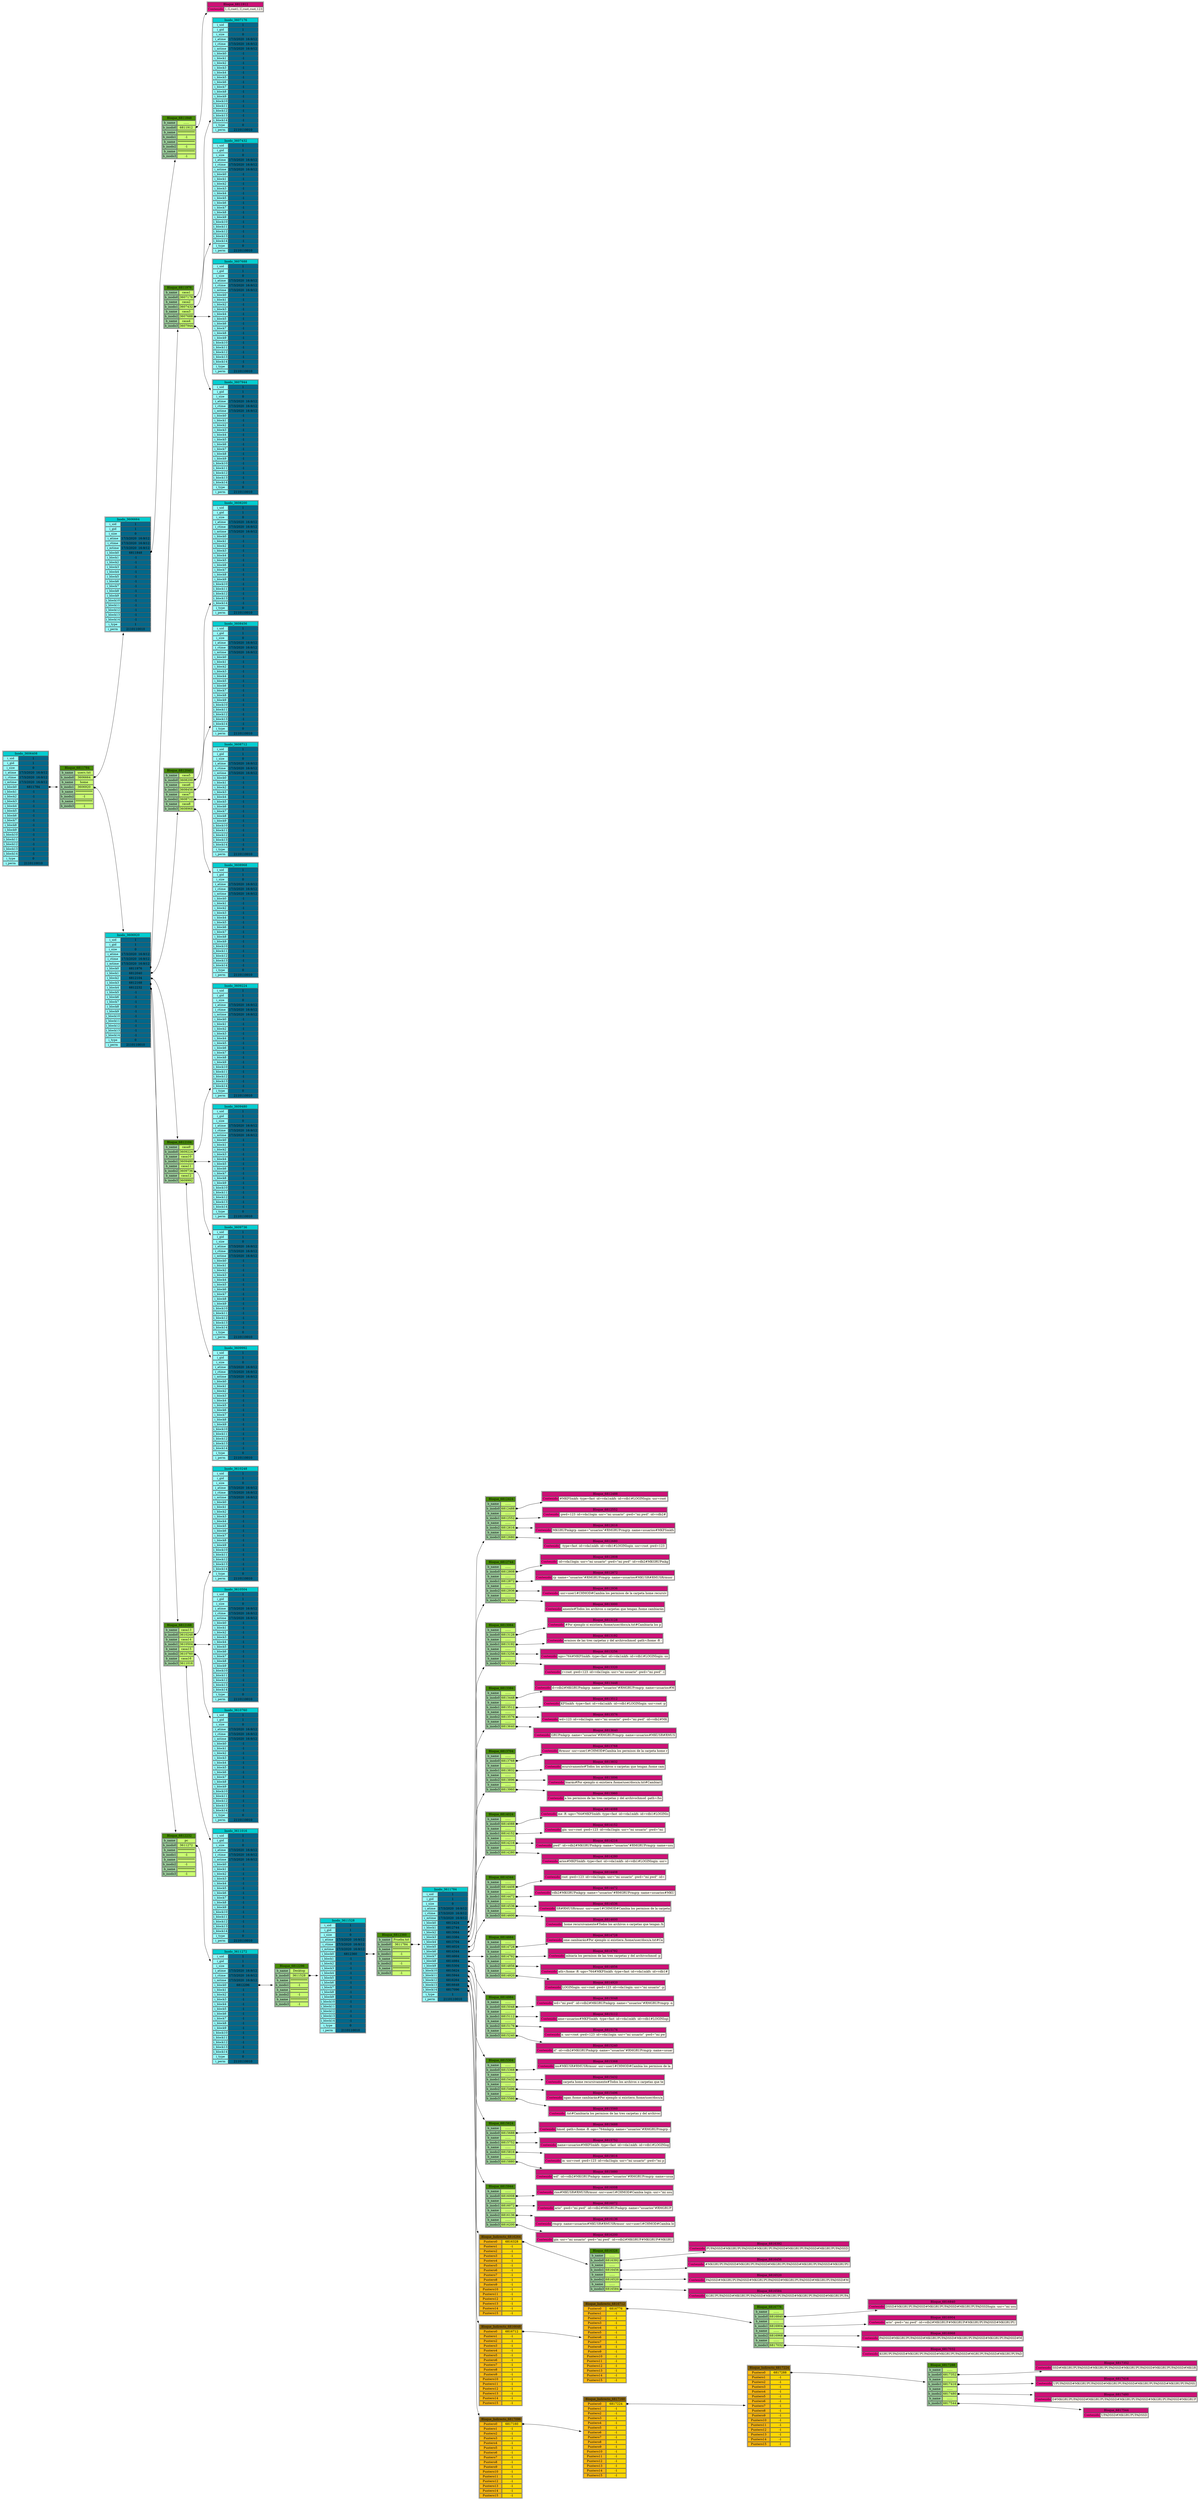 digraph G { 
 rankdir=LR node 
 [shape=plaintext] 
I3606408 [ label=< <TABLE BGCOLOR="white"><TR><TD COLSPAN="2" BGCOLOR="darkturquoise" > Inodo_3606408</TD></TR>
<TR><TD BGCOLOR="darkslategray1">i_uid</TD><TD BGCOLOR="deepskyblue4">1</TD>  </TR>
<TR><TD BGCOLOR="darkslategray1">i_gid</TD><TD BGCOLOR="deepskyblue4">1</TD>  </TR>
<TR><TD BGCOLOR="darkslategray1">i_size</TD><TD BGCOLOR="deepskyblue4">0</TD>  </TR>
<TR><TD BGCOLOR="darkslategray1">i_atime</TD><TD BGCOLOR="deepskyblue4">17/3/2020  16:9/12</TD>  </TR>
<TR><TD BGCOLOR="darkslategray1">i_ctime</TD><TD BGCOLOR="deepskyblue4">17/3/2020  16:9/12</TD>  </TR>
<TR><TD BGCOLOR="darkslategray1">i_mtime</TD><TD BGCOLOR="deepskyblue4">17/3/2020  16:9/12</TD>  </TR>
<TR><TD  BGCOLOR="darkslategray1">i_block0</TD><TD PORT="P0" BGCOLOR="deepskyblue4">6811784</TD>  </TR> 
<TR><TD  BGCOLOR="darkslategray1">i_block1</TD><TD PORT="P1" BGCOLOR="deepskyblue4">-1</TD>  </TR> 
<TR><TD  BGCOLOR="darkslategray1">i_block2</TD><TD PORT="P2" BGCOLOR="deepskyblue4">-1</TD>  </TR> 
<TR><TD  BGCOLOR="darkslategray1">i_block3</TD><TD PORT="P3" BGCOLOR="deepskyblue4">-1</TD>  </TR> 
<TR><TD  BGCOLOR="darkslategray1">i_block4</TD><TD PORT="P4" BGCOLOR="deepskyblue4">-1</TD>  </TR> 
<TR><TD  BGCOLOR="darkslategray1">i_block5</TD><TD PORT="P5" BGCOLOR="deepskyblue4">-1</TD>  </TR> 
<TR><TD  BGCOLOR="darkslategray1">i_block6</TD><TD PORT="P6" BGCOLOR="deepskyblue4">-1</TD>  </TR> 
<TR><TD  BGCOLOR="darkslategray1">i_block7</TD><TD PORT="P7" BGCOLOR="deepskyblue4">-1</TD>  </TR> 
<TR><TD  BGCOLOR="darkslategray1">i_block8</TD><TD PORT="P8" BGCOLOR="deepskyblue4">-1</TD>  </TR> 
<TR><TD  BGCOLOR="darkslategray1">i_block9</TD><TD PORT="P9" BGCOLOR="deepskyblue4">-1</TD>  </TR> 
<TR><TD  BGCOLOR="darkslategray1">i_block10</TD><TD PORT="P10" BGCOLOR="deepskyblue4">-1</TD>  </TR> 
<TR><TD  BGCOLOR="darkslategray1">i_block11</TD><TD PORT="P11" BGCOLOR="deepskyblue4">-1</TD>  </TR> 
<TR><TD  BGCOLOR="darkslategray1">i_block12</TD><TD PORT="P12" BGCOLOR="deepskyblue4">-1</TD>  </TR> 
<TR><TD  BGCOLOR="darkslategray1">i_block13</TD><TD PORT="P13" BGCOLOR="deepskyblue4">-1</TD>  </TR> 
<TR><TD  BGCOLOR="darkslategray1">i_block14</TD><TD PORT="P14" BGCOLOR="deepskyblue4">-1</TD>  </TR> 
<TR><TD BGCOLOR="darkslategray1">i_type</TD><TD BGCOLOR="deepskyblue4">0</TD>  </TR>
<TR><TD BGCOLOR="darkslategray1">i_perm</TD><TD BGCOLOR="deepskyblue4">2110110010</TD>  </TR>
</TABLE>>] 
I3606408:P0->B6811784 [dir=both arrowtail = diamond] 
B6811784 [ label=< <TABLE BGCOLOR="white"><TR><TD COLSPAN="2" BGCOLOR="chartreuse4" > Bloque_6811784</TD></TR>
<TR><TD BGCOLOR="darkseagreen3">b_name</TD><TD BGCOLOR="darkolivegreen1">users.txt</TD>  </TR>
<TR><TD  BGCOLOR="darkseagreen3">b_inodo0</TD><TD PORT="P0" BGCOLOR="darkolivegreen1">3606664</TD>  </TR> 
<TR><TD BGCOLOR="darkseagreen3">b_name</TD><TD BGCOLOR="darkolivegreen1">home</TD>  </TR>
<TR><TD  BGCOLOR="darkseagreen3">b_inodo1</TD><TD PORT="P1" BGCOLOR="darkolivegreen1">3606920</TD>  </TR> 
<TR><TD BGCOLOR="darkseagreen3">b_name</TD><TD BGCOLOR="darkolivegreen1">************</TD>  </TR>
<TR><TD  BGCOLOR="darkseagreen3">b_inodo2</TD><TD PORT="P2" BGCOLOR="darkolivegreen1">-1</TD>  </TR> 
<TR><TD BGCOLOR="darkseagreen3">b_name</TD><TD BGCOLOR="darkolivegreen1">************</TD>  </TR>
<TR><TD  BGCOLOR="darkseagreen3">b_inodo3</TD><TD PORT="P3" BGCOLOR="darkolivegreen1">-1</TD>  </TR> 
</TABLE>>] 
B6811784:P0->I3606664 [dir=both arrowtail = diamond] 
B6811784:P1->I3606920 [dir=both arrowtail = diamond] 
I3606664 [ label=< <TABLE BGCOLOR="white"><TR><TD COLSPAN="2" BGCOLOR="darkturquoise" > Inodo_3606664</TD></TR>
<TR><TD BGCOLOR="darkslategray1">i_uid</TD><TD BGCOLOR="deepskyblue4">1</TD>  </TR>
<TR><TD BGCOLOR="darkslategray1">i_gid</TD><TD BGCOLOR="deepskyblue4">1</TD>  </TR>
<TR><TD BGCOLOR="darkslategray1">i_size</TD><TD BGCOLOR="deepskyblue4">0</TD>  </TR>
<TR><TD BGCOLOR="darkslategray1">i_atime</TD><TD BGCOLOR="deepskyblue4">17/3/2020  16:9/12</TD>  </TR>
<TR><TD BGCOLOR="darkslategray1">i_ctime</TD><TD BGCOLOR="deepskyblue4">17/3/2020  16:9/12</TD>  </TR>
<TR><TD BGCOLOR="darkslategray1">i_mtime</TD><TD BGCOLOR="deepskyblue4">17/3/2020  16:9/12</TD>  </TR>
<TR><TD  BGCOLOR="darkslategray1">i_block0</TD><TD PORT="P0" BGCOLOR="deepskyblue4">6811848</TD>  </TR> 
<TR><TD  BGCOLOR="darkslategray1">i_block1</TD><TD PORT="P1" BGCOLOR="deepskyblue4">-1</TD>  </TR> 
<TR><TD  BGCOLOR="darkslategray1">i_block2</TD><TD PORT="P2" BGCOLOR="deepskyblue4">-1</TD>  </TR> 
<TR><TD  BGCOLOR="darkslategray1">i_block3</TD><TD PORT="P3" BGCOLOR="deepskyblue4">-1</TD>  </TR> 
<TR><TD  BGCOLOR="darkslategray1">i_block4</TD><TD PORT="P4" BGCOLOR="deepskyblue4">-1</TD>  </TR> 
<TR><TD  BGCOLOR="darkslategray1">i_block5</TD><TD PORT="P5" BGCOLOR="deepskyblue4">-1</TD>  </TR> 
<TR><TD  BGCOLOR="darkslategray1">i_block6</TD><TD PORT="P6" BGCOLOR="deepskyblue4">-1</TD>  </TR> 
<TR><TD  BGCOLOR="darkslategray1">i_block7</TD><TD PORT="P7" BGCOLOR="deepskyblue4">-1</TD>  </TR> 
<TR><TD  BGCOLOR="darkslategray1">i_block8</TD><TD PORT="P8" BGCOLOR="deepskyblue4">-1</TD>  </TR> 
<TR><TD  BGCOLOR="darkslategray1">i_block9</TD><TD PORT="P9" BGCOLOR="deepskyblue4">-1</TD>  </TR> 
<TR><TD  BGCOLOR="darkslategray1">i_block10</TD><TD PORT="P10" BGCOLOR="deepskyblue4">-1</TD>  </TR> 
<TR><TD  BGCOLOR="darkslategray1">i_block11</TD><TD PORT="P11" BGCOLOR="deepskyblue4">-1</TD>  </TR> 
<TR><TD  BGCOLOR="darkslategray1">i_block12</TD><TD PORT="P12" BGCOLOR="deepskyblue4">-1</TD>  </TR> 
<TR><TD  BGCOLOR="darkslategray1">i_block13</TD><TD PORT="P13" BGCOLOR="deepskyblue4">-1</TD>  </TR> 
<TR><TD  BGCOLOR="darkslategray1">i_block14</TD><TD PORT="P14" BGCOLOR="deepskyblue4">-1</TD>  </TR> 
<TR><TD BGCOLOR="darkslategray1">i_type</TD><TD BGCOLOR="deepskyblue4">1</TD>  </TR>
<TR><TD BGCOLOR="darkslategray1">i_perm</TD><TD BGCOLOR="deepskyblue4">2110110010</TD>  </TR>
</TABLE>>] 
I3606664:P0->B6811848 [dir=both arrowtail = diamond] 
B6811848 [ label=< <TABLE BGCOLOR="white"><TR><TD COLSPAN="2" BGCOLOR="chartreuse4" > Bloque_6811848</TD></TR>
<TR><TD BGCOLOR="darkseagreen3">b_name</TD><TD BGCOLOR="darkolivegreen1">......</TD>  </TR>
<TR><TD  BGCOLOR="darkseagreen3">b_inodo0</TD><TD PORT="P0" BGCOLOR="darkolivegreen1">6811912</TD>  </TR> 
<TR><TD BGCOLOR="darkseagreen3">b_name</TD><TD BGCOLOR="darkolivegreen1">************</TD>  </TR>
<TR><TD  BGCOLOR="darkseagreen3">b_inodo1</TD><TD PORT="P1" BGCOLOR="darkolivegreen1">-1</TD>  </TR> 
<TR><TD BGCOLOR="darkseagreen3">b_name</TD><TD BGCOLOR="darkolivegreen1">************</TD>  </TR>
<TR><TD  BGCOLOR="darkseagreen3">b_inodo2</TD><TD PORT="P2" BGCOLOR="darkolivegreen1">-1</TD>  </TR> 
<TR><TD BGCOLOR="darkseagreen3">b_name</TD><TD BGCOLOR="darkolivegreen1">************</TD>  </TR>
<TR><TD  BGCOLOR="darkseagreen3">b_inodo3</TD><TD PORT="P3" BGCOLOR="darkolivegreen1">-1</TD>  </TR> 
</TABLE>>] 
B6811848:P0->B6811912 [dir=both arrowtail = diamond] 
B6811912 [ label=< <TABLE BGCOLOR="white"><TR><TD COLSPAN="2" BGCOLOR="deeppink3" > Bloque_6811912</TD></TR>
<TR><TD BGCOLOR="deeppink">Contenido</TD><TD BGCOLOR="floralwhite">1,G,root
1,U,root,root,123
</TD>  </TR>
</TABLE>>] 
I3606920 [ label=< <TABLE BGCOLOR="white"><TR><TD COLSPAN="2" BGCOLOR="darkturquoise" > Inodo_3606920</TD></TR>
<TR><TD BGCOLOR="darkslategray1">i_uid</TD><TD BGCOLOR="deepskyblue4">1</TD>  </TR>
<TR><TD BGCOLOR="darkslategray1">i_gid</TD><TD BGCOLOR="deepskyblue4">1</TD>  </TR>
<TR><TD BGCOLOR="darkslategray1">i_size</TD><TD BGCOLOR="deepskyblue4">0</TD>  </TR>
<TR><TD BGCOLOR="darkslategray1">i_atime</TD><TD BGCOLOR="deepskyblue4">17/3/2020  16:9/12</TD>  </TR>
<TR><TD BGCOLOR="darkslategray1">i_ctime</TD><TD BGCOLOR="deepskyblue4">17/3/2020  16:9/12</TD>  </TR>
<TR><TD BGCOLOR="darkslategray1">i_mtime</TD><TD BGCOLOR="deepskyblue4">17/3/2020  16:9/12</TD>  </TR>
<TR><TD  BGCOLOR="darkslategray1">i_block0</TD><TD PORT="P0" BGCOLOR="deepskyblue4">6811976</TD>  </TR> 
<TR><TD  BGCOLOR="darkslategray1">i_block1</TD><TD PORT="P1" BGCOLOR="deepskyblue4">6812040</TD>  </TR> 
<TR><TD  BGCOLOR="darkslategray1">i_block2</TD><TD PORT="P2" BGCOLOR="deepskyblue4">6812104</TD>  </TR> 
<TR><TD  BGCOLOR="darkslategray1">i_block3</TD><TD PORT="P3" BGCOLOR="deepskyblue4">6812168</TD>  </TR> 
<TR><TD  BGCOLOR="darkslategray1">i_block4</TD><TD PORT="P4" BGCOLOR="deepskyblue4">6812232</TD>  </TR> 
<TR><TD  BGCOLOR="darkslategray1">i_block5</TD><TD PORT="P5" BGCOLOR="deepskyblue4">-1</TD>  </TR> 
<TR><TD  BGCOLOR="darkslategray1">i_block6</TD><TD PORT="P6" BGCOLOR="deepskyblue4">-1</TD>  </TR> 
<TR><TD  BGCOLOR="darkslategray1">i_block7</TD><TD PORT="P7" BGCOLOR="deepskyblue4">-1</TD>  </TR> 
<TR><TD  BGCOLOR="darkslategray1">i_block8</TD><TD PORT="P8" BGCOLOR="deepskyblue4">-1</TD>  </TR> 
<TR><TD  BGCOLOR="darkslategray1">i_block9</TD><TD PORT="P9" BGCOLOR="deepskyblue4">-1</TD>  </TR> 
<TR><TD  BGCOLOR="darkslategray1">i_block10</TD><TD PORT="P10" BGCOLOR="deepskyblue4">-1</TD>  </TR> 
<TR><TD  BGCOLOR="darkslategray1">i_block11</TD><TD PORT="P11" BGCOLOR="deepskyblue4">-1</TD>  </TR> 
<TR><TD  BGCOLOR="darkslategray1">i_block12</TD><TD PORT="P12" BGCOLOR="deepskyblue4">-1</TD>  </TR> 
<TR><TD  BGCOLOR="darkslategray1">i_block13</TD><TD PORT="P13" BGCOLOR="deepskyblue4">-1</TD>  </TR> 
<TR><TD  BGCOLOR="darkslategray1">i_block14</TD><TD PORT="P14" BGCOLOR="deepskyblue4">-1</TD>  </TR> 
<TR><TD BGCOLOR="darkslategray1">i_type</TD><TD BGCOLOR="deepskyblue4">0</TD>  </TR>
<TR><TD BGCOLOR="darkslategray1">i_perm</TD><TD BGCOLOR="deepskyblue4">2110110010</TD>  </TR>
</TABLE>>] 
I3606920:P0->B6811976 [dir=both arrowtail = diamond] 
I3606920:P1->B6812040 [dir=both arrowtail = diamond] 
I3606920:P2->B6812104 [dir=both arrowtail = diamond] 
I3606920:P3->B6812168 [dir=both arrowtail = diamond] 
I3606920:P4->B6812232 [dir=both arrowtail = diamond] 
B6811976 [ label=< <TABLE BGCOLOR="white"><TR><TD COLSPAN="2" BGCOLOR="chartreuse4" > Bloque_6811976</TD></TR>
<TR><TD BGCOLOR="darkseagreen3">b_name</TD><TD BGCOLOR="darkolivegreen1">casa1</TD>  </TR>
<TR><TD  BGCOLOR="darkseagreen3">b_inodo0</TD><TD PORT="P0" BGCOLOR="darkolivegreen1">3607176</TD>  </TR> 
<TR><TD BGCOLOR="darkseagreen3">b_name</TD><TD BGCOLOR="darkolivegreen1">casa2</TD>  </TR>
<TR><TD  BGCOLOR="darkseagreen3">b_inodo1</TD><TD PORT="P1" BGCOLOR="darkolivegreen1">3607432</TD>  </TR> 
<TR><TD BGCOLOR="darkseagreen3">b_name</TD><TD BGCOLOR="darkolivegreen1">casa3</TD>  </TR>
<TR><TD  BGCOLOR="darkseagreen3">b_inodo2</TD><TD PORT="P2" BGCOLOR="darkolivegreen1">3607688</TD>  </TR> 
<TR><TD BGCOLOR="darkseagreen3">b_name</TD><TD BGCOLOR="darkolivegreen1">casa4</TD>  </TR>
<TR><TD  BGCOLOR="darkseagreen3">b_inodo3</TD><TD PORT="P3" BGCOLOR="darkolivegreen1">3607944</TD>  </TR> 
</TABLE>>] 
B6811976:P0->I3607176 [dir=both arrowtail = diamond] 
B6811976:P1->I3607432 [dir=both arrowtail = diamond] 
B6811976:P2->I3607688 [dir=both arrowtail = diamond] 
B6811976:P3->I3607944 [dir=both arrowtail = diamond] 
I3607176 [ label=< <TABLE BGCOLOR="white"><TR><TD COLSPAN="2" BGCOLOR="darkturquoise" > Inodo_3607176</TD></TR>
<TR><TD BGCOLOR="darkslategray1">i_uid</TD><TD BGCOLOR="deepskyblue4">1</TD>  </TR>
<TR><TD BGCOLOR="darkslategray1">i_gid</TD><TD BGCOLOR="deepskyblue4">1</TD>  </TR>
<TR><TD BGCOLOR="darkslategray1">i_size</TD><TD BGCOLOR="deepskyblue4">0</TD>  </TR>
<TR><TD BGCOLOR="darkslategray1">i_atime</TD><TD BGCOLOR="deepskyblue4">17/3/2020  16:9/12</TD>  </TR>
<TR><TD BGCOLOR="darkslategray1">i_ctime</TD><TD BGCOLOR="deepskyblue4">17/3/2020  16:9/12</TD>  </TR>
<TR><TD BGCOLOR="darkslategray1">i_mtime</TD><TD BGCOLOR="deepskyblue4">17/3/2020  16:9/12</TD>  </TR>
<TR><TD  BGCOLOR="darkslategray1">i_block0</TD><TD PORT="P0" BGCOLOR="deepskyblue4">-1</TD>  </TR> 
<TR><TD  BGCOLOR="darkslategray1">i_block1</TD><TD PORT="P1" BGCOLOR="deepskyblue4">-1</TD>  </TR> 
<TR><TD  BGCOLOR="darkslategray1">i_block2</TD><TD PORT="P2" BGCOLOR="deepskyblue4">-1</TD>  </TR> 
<TR><TD  BGCOLOR="darkslategray1">i_block3</TD><TD PORT="P3" BGCOLOR="deepskyblue4">-1</TD>  </TR> 
<TR><TD  BGCOLOR="darkslategray1">i_block4</TD><TD PORT="P4" BGCOLOR="deepskyblue4">-1</TD>  </TR> 
<TR><TD  BGCOLOR="darkslategray1">i_block5</TD><TD PORT="P5" BGCOLOR="deepskyblue4">-1</TD>  </TR> 
<TR><TD  BGCOLOR="darkslategray1">i_block6</TD><TD PORT="P6" BGCOLOR="deepskyblue4">-1</TD>  </TR> 
<TR><TD  BGCOLOR="darkslategray1">i_block7</TD><TD PORT="P7" BGCOLOR="deepskyblue4">-1</TD>  </TR> 
<TR><TD  BGCOLOR="darkslategray1">i_block8</TD><TD PORT="P8" BGCOLOR="deepskyblue4">-1</TD>  </TR> 
<TR><TD  BGCOLOR="darkslategray1">i_block9</TD><TD PORT="P9" BGCOLOR="deepskyblue4">-1</TD>  </TR> 
<TR><TD  BGCOLOR="darkslategray1">i_block10</TD><TD PORT="P10" BGCOLOR="deepskyblue4">-1</TD>  </TR> 
<TR><TD  BGCOLOR="darkslategray1">i_block11</TD><TD PORT="P11" BGCOLOR="deepskyblue4">-1</TD>  </TR> 
<TR><TD  BGCOLOR="darkslategray1">i_block12</TD><TD PORT="P12" BGCOLOR="deepskyblue4">-1</TD>  </TR> 
<TR><TD  BGCOLOR="darkslategray1">i_block13</TD><TD PORT="P13" BGCOLOR="deepskyblue4">-1</TD>  </TR> 
<TR><TD  BGCOLOR="darkslategray1">i_block14</TD><TD PORT="P14" BGCOLOR="deepskyblue4">-1</TD>  </TR> 
<TR><TD BGCOLOR="darkslategray1">i_type</TD><TD BGCOLOR="deepskyblue4">0</TD>  </TR>
<TR><TD BGCOLOR="darkslategray1">i_perm</TD><TD BGCOLOR="deepskyblue4">2110110010</TD>  </TR>
</TABLE>>] 
I3607432 [ label=< <TABLE BGCOLOR="white"><TR><TD COLSPAN="2" BGCOLOR="darkturquoise" > Inodo_3607432</TD></TR>
<TR><TD BGCOLOR="darkslategray1">i_uid</TD><TD BGCOLOR="deepskyblue4">1</TD>  </TR>
<TR><TD BGCOLOR="darkslategray1">i_gid</TD><TD BGCOLOR="deepskyblue4">1</TD>  </TR>
<TR><TD BGCOLOR="darkslategray1">i_size</TD><TD BGCOLOR="deepskyblue4">0</TD>  </TR>
<TR><TD BGCOLOR="darkslategray1">i_atime</TD><TD BGCOLOR="deepskyblue4">17/3/2020  16:9/12</TD>  </TR>
<TR><TD BGCOLOR="darkslategray1">i_ctime</TD><TD BGCOLOR="deepskyblue4">17/3/2020  16:9/12</TD>  </TR>
<TR><TD BGCOLOR="darkslategray1">i_mtime</TD><TD BGCOLOR="deepskyblue4">17/3/2020  16:9/12</TD>  </TR>
<TR><TD  BGCOLOR="darkslategray1">i_block0</TD><TD PORT="P0" BGCOLOR="deepskyblue4">-1</TD>  </TR> 
<TR><TD  BGCOLOR="darkslategray1">i_block1</TD><TD PORT="P1" BGCOLOR="deepskyblue4">-1</TD>  </TR> 
<TR><TD  BGCOLOR="darkslategray1">i_block2</TD><TD PORT="P2" BGCOLOR="deepskyblue4">-1</TD>  </TR> 
<TR><TD  BGCOLOR="darkslategray1">i_block3</TD><TD PORT="P3" BGCOLOR="deepskyblue4">-1</TD>  </TR> 
<TR><TD  BGCOLOR="darkslategray1">i_block4</TD><TD PORT="P4" BGCOLOR="deepskyblue4">-1</TD>  </TR> 
<TR><TD  BGCOLOR="darkslategray1">i_block5</TD><TD PORT="P5" BGCOLOR="deepskyblue4">-1</TD>  </TR> 
<TR><TD  BGCOLOR="darkslategray1">i_block6</TD><TD PORT="P6" BGCOLOR="deepskyblue4">-1</TD>  </TR> 
<TR><TD  BGCOLOR="darkslategray1">i_block7</TD><TD PORT="P7" BGCOLOR="deepskyblue4">-1</TD>  </TR> 
<TR><TD  BGCOLOR="darkslategray1">i_block8</TD><TD PORT="P8" BGCOLOR="deepskyblue4">-1</TD>  </TR> 
<TR><TD  BGCOLOR="darkslategray1">i_block9</TD><TD PORT="P9" BGCOLOR="deepskyblue4">-1</TD>  </TR> 
<TR><TD  BGCOLOR="darkslategray1">i_block10</TD><TD PORT="P10" BGCOLOR="deepskyblue4">-1</TD>  </TR> 
<TR><TD  BGCOLOR="darkslategray1">i_block11</TD><TD PORT="P11" BGCOLOR="deepskyblue4">-1</TD>  </TR> 
<TR><TD  BGCOLOR="darkslategray1">i_block12</TD><TD PORT="P12" BGCOLOR="deepskyblue4">-1</TD>  </TR> 
<TR><TD  BGCOLOR="darkslategray1">i_block13</TD><TD PORT="P13" BGCOLOR="deepskyblue4">-1</TD>  </TR> 
<TR><TD  BGCOLOR="darkslategray1">i_block14</TD><TD PORT="P14" BGCOLOR="deepskyblue4">-1</TD>  </TR> 
<TR><TD BGCOLOR="darkslategray1">i_type</TD><TD BGCOLOR="deepskyblue4">0</TD>  </TR>
<TR><TD BGCOLOR="darkslategray1">i_perm</TD><TD BGCOLOR="deepskyblue4">2110110010</TD>  </TR>
</TABLE>>] 
I3607688 [ label=< <TABLE BGCOLOR="white"><TR><TD COLSPAN="2" BGCOLOR="darkturquoise" > Inodo_3607688</TD></TR>
<TR><TD BGCOLOR="darkslategray1">i_uid</TD><TD BGCOLOR="deepskyblue4">1</TD>  </TR>
<TR><TD BGCOLOR="darkslategray1">i_gid</TD><TD BGCOLOR="deepskyblue4">1</TD>  </TR>
<TR><TD BGCOLOR="darkslategray1">i_size</TD><TD BGCOLOR="deepskyblue4">0</TD>  </TR>
<TR><TD BGCOLOR="darkslategray1">i_atime</TD><TD BGCOLOR="deepskyblue4">17/3/2020  16:9/12</TD>  </TR>
<TR><TD BGCOLOR="darkslategray1">i_ctime</TD><TD BGCOLOR="deepskyblue4">17/3/2020  16:9/12</TD>  </TR>
<TR><TD BGCOLOR="darkslategray1">i_mtime</TD><TD BGCOLOR="deepskyblue4">17/3/2020  16:9/12</TD>  </TR>
<TR><TD  BGCOLOR="darkslategray1">i_block0</TD><TD PORT="P0" BGCOLOR="deepskyblue4">-1</TD>  </TR> 
<TR><TD  BGCOLOR="darkslategray1">i_block1</TD><TD PORT="P1" BGCOLOR="deepskyblue4">-1</TD>  </TR> 
<TR><TD  BGCOLOR="darkslategray1">i_block2</TD><TD PORT="P2" BGCOLOR="deepskyblue4">-1</TD>  </TR> 
<TR><TD  BGCOLOR="darkslategray1">i_block3</TD><TD PORT="P3" BGCOLOR="deepskyblue4">-1</TD>  </TR> 
<TR><TD  BGCOLOR="darkslategray1">i_block4</TD><TD PORT="P4" BGCOLOR="deepskyblue4">-1</TD>  </TR> 
<TR><TD  BGCOLOR="darkslategray1">i_block5</TD><TD PORT="P5" BGCOLOR="deepskyblue4">-1</TD>  </TR> 
<TR><TD  BGCOLOR="darkslategray1">i_block6</TD><TD PORT="P6" BGCOLOR="deepskyblue4">-1</TD>  </TR> 
<TR><TD  BGCOLOR="darkslategray1">i_block7</TD><TD PORT="P7" BGCOLOR="deepskyblue4">-1</TD>  </TR> 
<TR><TD  BGCOLOR="darkslategray1">i_block8</TD><TD PORT="P8" BGCOLOR="deepskyblue4">-1</TD>  </TR> 
<TR><TD  BGCOLOR="darkslategray1">i_block9</TD><TD PORT="P9" BGCOLOR="deepskyblue4">-1</TD>  </TR> 
<TR><TD  BGCOLOR="darkslategray1">i_block10</TD><TD PORT="P10" BGCOLOR="deepskyblue4">-1</TD>  </TR> 
<TR><TD  BGCOLOR="darkslategray1">i_block11</TD><TD PORT="P11" BGCOLOR="deepskyblue4">-1</TD>  </TR> 
<TR><TD  BGCOLOR="darkslategray1">i_block12</TD><TD PORT="P12" BGCOLOR="deepskyblue4">-1</TD>  </TR> 
<TR><TD  BGCOLOR="darkslategray1">i_block13</TD><TD PORT="P13" BGCOLOR="deepskyblue4">-1</TD>  </TR> 
<TR><TD  BGCOLOR="darkslategray1">i_block14</TD><TD PORT="P14" BGCOLOR="deepskyblue4">-1</TD>  </TR> 
<TR><TD BGCOLOR="darkslategray1">i_type</TD><TD BGCOLOR="deepskyblue4">0</TD>  </TR>
<TR><TD BGCOLOR="darkslategray1">i_perm</TD><TD BGCOLOR="deepskyblue4">2110110010</TD>  </TR>
</TABLE>>] 
I3607944 [ label=< <TABLE BGCOLOR="white"><TR><TD COLSPAN="2" BGCOLOR="darkturquoise" > Inodo_3607944</TD></TR>
<TR><TD BGCOLOR="darkslategray1">i_uid</TD><TD BGCOLOR="deepskyblue4">1</TD>  </TR>
<TR><TD BGCOLOR="darkslategray1">i_gid</TD><TD BGCOLOR="deepskyblue4">1</TD>  </TR>
<TR><TD BGCOLOR="darkslategray1">i_size</TD><TD BGCOLOR="deepskyblue4">0</TD>  </TR>
<TR><TD BGCOLOR="darkslategray1">i_atime</TD><TD BGCOLOR="deepskyblue4">17/3/2020  16:9/12</TD>  </TR>
<TR><TD BGCOLOR="darkslategray1">i_ctime</TD><TD BGCOLOR="deepskyblue4">17/3/2020  16:9/12</TD>  </TR>
<TR><TD BGCOLOR="darkslategray1">i_mtime</TD><TD BGCOLOR="deepskyblue4">17/3/2020  16:9/12</TD>  </TR>
<TR><TD  BGCOLOR="darkslategray1">i_block0</TD><TD PORT="P0" BGCOLOR="deepskyblue4">-1</TD>  </TR> 
<TR><TD  BGCOLOR="darkslategray1">i_block1</TD><TD PORT="P1" BGCOLOR="deepskyblue4">-1</TD>  </TR> 
<TR><TD  BGCOLOR="darkslategray1">i_block2</TD><TD PORT="P2" BGCOLOR="deepskyblue4">-1</TD>  </TR> 
<TR><TD  BGCOLOR="darkslategray1">i_block3</TD><TD PORT="P3" BGCOLOR="deepskyblue4">-1</TD>  </TR> 
<TR><TD  BGCOLOR="darkslategray1">i_block4</TD><TD PORT="P4" BGCOLOR="deepskyblue4">-1</TD>  </TR> 
<TR><TD  BGCOLOR="darkslategray1">i_block5</TD><TD PORT="P5" BGCOLOR="deepskyblue4">-1</TD>  </TR> 
<TR><TD  BGCOLOR="darkslategray1">i_block6</TD><TD PORT="P6" BGCOLOR="deepskyblue4">-1</TD>  </TR> 
<TR><TD  BGCOLOR="darkslategray1">i_block7</TD><TD PORT="P7" BGCOLOR="deepskyblue4">-1</TD>  </TR> 
<TR><TD  BGCOLOR="darkslategray1">i_block8</TD><TD PORT="P8" BGCOLOR="deepskyblue4">-1</TD>  </TR> 
<TR><TD  BGCOLOR="darkslategray1">i_block9</TD><TD PORT="P9" BGCOLOR="deepskyblue4">-1</TD>  </TR> 
<TR><TD  BGCOLOR="darkslategray1">i_block10</TD><TD PORT="P10" BGCOLOR="deepskyblue4">-1</TD>  </TR> 
<TR><TD  BGCOLOR="darkslategray1">i_block11</TD><TD PORT="P11" BGCOLOR="deepskyblue4">-1</TD>  </TR> 
<TR><TD  BGCOLOR="darkslategray1">i_block12</TD><TD PORT="P12" BGCOLOR="deepskyblue4">-1</TD>  </TR> 
<TR><TD  BGCOLOR="darkslategray1">i_block13</TD><TD PORT="P13" BGCOLOR="deepskyblue4">-1</TD>  </TR> 
<TR><TD  BGCOLOR="darkslategray1">i_block14</TD><TD PORT="P14" BGCOLOR="deepskyblue4">-1</TD>  </TR> 
<TR><TD BGCOLOR="darkslategray1">i_type</TD><TD BGCOLOR="deepskyblue4">0</TD>  </TR>
<TR><TD BGCOLOR="darkslategray1">i_perm</TD><TD BGCOLOR="deepskyblue4">2110110010</TD>  </TR>
</TABLE>>] 
B6812040 [ label=< <TABLE BGCOLOR="white"><TR><TD COLSPAN="2" BGCOLOR="chartreuse4" > Bloque_6812040</TD></TR>
<TR><TD BGCOLOR="darkseagreen3">b_name</TD><TD BGCOLOR="darkolivegreen1">casa5</TD>  </TR>
<TR><TD  BGCOLOR="darkseagreen3">b_inodo0</TD><TD PORT="P0" BGCOLOR="darkolivegreen1">3608200</TD>  </TR> 
<TR><TD BGCOLOR="darkseagreen3">b_name</TD><TD BGCOLOR="darkolivegreen1">casa6</TD>  </TR>
<TR><TD  BGCOLOR="darkseagreen3">b_inodo1</TD><TD PORT="P1" BGCOLOR="darkolivegreen1">3608456</TD>  </TR> 
<TR><TD BGCOLOR="darkseagreen3">b_name</TD><TD BGCOLOR="darkolivegreen1">casa7</TD>  </TR>
<TR><TD  BGCOLOR="darkseagreen3">b_inodo2</TD><TD PORT="P2" BGCOLOR="darkolivegreen1">3608712</TD>  </TR> 
<TR><TD BGCOLOR="darkseagreen3">b_name</TD><TD BGCOLOR="darkolivegreen1">casa8</TD>  </TR>
<TR><TD  BGCOLOR="darkseagreen3">b_inodo3</TD><TD PORT="P3" BGCOLOR="darkolivegreen1">3608968</TD>  </TR> 
</TABLE>>] 
B6812040:P0->I3608200 [dir=both arrowtail = diamond] 
B6812040:P1->I3608456 [dir=both arrowtail = diamond] 
B6812040:P2->I3608712 [dir=both arrowtail = diamond] 
B6812040:P3->I3608968 [dir=both arrowtail = diamond] 
I3608200 [ label=< <TABLE BGCOLOR="white"><TR><TD COLSPAN="2" BGCOLOR="darkturquoise" > Inodo_3608200</TD></TR>
<TR><TD BGCOLOR="darkslategray1">i_uid</TD><TD BGCOLOR="deepskyblue4">1</TD>  </TR>
<TR><TD BGCOLOR="darkslategray1">i_gid</TD><TD BGCOLOR="deepskyblue4">1</TD>  </TR>
<TR><TD BGCOLOR="darkslategray1">i_size</TD><TD BGCOLOR="deepskyblue4">0</TD>  </TR>
<TR><TD BGCOLOR="darkslategray1">i_atime</TD><TD BGCOLOR="deepskyblue4">17/3/2020  16:9/12</TD>  </TR>
<TR><TD BGCOLOR="darkslategray1">i_ctime</TD><TD BGCOLOR="deepskyblue4">17/3/2020  16:9/12</TD>  </TR>
<TR><TD BGCOLOR="darkslategray1">i_mtime</TD><TD BGCOLOR="deepskyblue4">17/3/2020  16:9/12</TD>  </TR>
<TR><TD  BGCOLOR="darkslategray1">i_block0</TD><TD PORT="P0" BGCOLOR="deepskyblue4">-1</TD>  </TR> 
<TR><TD  BGCOLOR="darkslategray1">i_block1</TD><TD PORT="P1" BGCOLOR="deepskyblue4">-1</TD>  </TR> 
<TR><TD  BGCOLOR="darkslategray1">i_block2</TD><TD PORT="P2" BGCOLOR="deepskyblue4">-1</TD>  </TR> 
<TR><TD  BGCOLOR="darkslategray1">i_block3</TD><TD PORT="P3" BGCOLOR="deepskyblue4">-1</TD>  </TR> 
<TR><TD  BGCOLOR="darkslategray1">i_block4</TD><TD PORT="P4" BGCOLOR="deepskyblue4">-1</TD>  </TR> 
<TR><TD  BGCOLOR="darkslategray1">i_block5</TD><TD PORT="P5" BGCOLOR="deepskyblue4">-1</TD>  </TR> 
<TR><TD  BGCOLOR="darkslategray1">i_block6</TD><TD PORT="P6" BGCOLOR="deepskyblue4">-1</TD>  </TR> 
<TR><TD  BGCOLOR="darkslategray1">i_block7</TD><TD PORT="P7" BGCOLOR="deepskyblue4">-1</TD>  </TR> 
<TR><TD  BGCOLOR="darkslategray1">i_block8</TD><TD PORT="P8" BGCOLOR="deepskyblue4">-1</TD>  </TR> 
<TR><TD  BGCOLOR="darkslategray1">i_block9</TD><TD PORT="P9" BGCOLOR="deepskyblue4">-1</TD>  </TR> 
<TR><TD  BGCOLOR="darkslategray1">i_block10</TD><TD PORT="P10" BGCOLOR="deepskyblue4">-1</TD>  </TR> 
<TR><TD  BGCOLOR="darkslategray1">i_block11</TD><TD PORT="P11" BGCOLOR="deepskyblue4">-1</TD>  </TR> 
<TR><TD  BGCOLOR="darkslategray1">i_block12</TD><TD PORT="P12" BGCOLOR="deepskyblue4">-1</TD>  </TR> 
<TR><TD  BGCOLOR="darkslategray1">i_block13</TD><TD PORT="P13" BGCOLOR="deepskyblue4">-1</TD>  </TR> 
<TR><TD  BGCOLOR="darkslategray1">i_block14</TD><TD PORT="P14" BGCOLOR="deepskyblue4">-1</TD>  </TR> 
<TR><TD BGCOLOR="darkslategray1">i_type</TD><TD BGCOLOR="deepskyblue4">0</TD>  </TR>
<TR><TD BGCOLOR="darkslategray1">i_perm</TD><TD BGCOLOR="deepskyblue4">2110110010</TD>  </TR>
</TABLE>>] 
I3608456 [ label=< <TABLE BGCOLOR="white"><TR><TD COLSPAN="2" BGCOLOR="darkturquoise" > Inodo_3608456</TD></TR>
<TR><TD BGCOLOR="darkslategray1">i_uid</TD><TD BGCOLOR="deepskyblue4">1</TD>  </TR>
<TR><TD BGCOLOR="darkslategray1">i_gid</TD><TD BGCOLOR="deepskyblue4">1</TD>  </TR>
<TR><TD BGCOLOR="darkslategray1">i_size</TD><TD BGCOLOR="deepskyblue4">0</TD>  </TR>
<TR><TD BGCOLOR="darkslategray1">i_atime</TD><TD BGCOLOR="deepskyblue4">17/3/2020  16:9/12</TD>  </TR>
<TR><TD BGCOLOR="darkslategray1">i_ctime</TD><TD BGCOLOR="deepskyblue4">17/3/2020  16:9/12</TD>  </TR>
<TR><TD BGCOLOR="darkslategray1">i_mtime</TD><TD BGCOLOR="deepskyblue4">17/3/2020  16:9/12</TD>  </TR>
<TR><TD  BGCOLOR="darkslategray1">i_block0</TD><TD PORT="P0" BGCOLOR="deepskyblue4">-1</TD>  </TR> 
<TR><TD  BGCOLOR="darkslategray1">i_block1</TD><TD PORT="P1" BGCOLOR="deepskyblue4">-1</TD>  </TR> 
<TR><TD  BGCOLOR="darkslategray1">i_block2</TD><TD PORT="P2" BGCOLOR="deepskyblue4">-1</TD>  </TR> 
<TR><TD  BGCOLOR="darkslategray1">i_block3</TD><TD PORT="P3" BGCOLOR="deepskyblue4">-1</TD>  </TR> 
<TR><TD  BGCOLOR="darkslategray1">i_block4</TD><TD PORT="P4" BGCOLOR="deepskyblue4">-1</TD>  </TR> 
<TR><TD  BGCOLOR="darkslategray1">i_block5</TD><TD PORT="P5" BGCOLOR="deepskyblue4">-1</TD>  </TR> 
<TR><TD  BGCOLOR="darkslategray1">i_block6</TD><TD PORT="P6" BGCOLOR="deepskyblue4">-1</TD>  </TR> 
<TR><TD  BGCOLOR="darkslategray1">i_block7</TD><TD PORT="P7" BGCOLOR="deepskyblue4">-1</TD>  </TR> 
<TR><TD  BGCOLOR="darkslategray1">i_block8</TD><TD PORT="P8" BGCOLOR="deepskyblue4">-1</TD>  </TR> 
<TR><TD  BGCOLOR="darkslategray1">i_block9</TD><TD PORT="P9" BGCOLOR="deepskyblue4">-1</TD>  </TR> 
<TR><TD  BGCOLOR="darkslategray1">i_block10</TD><TD PORT="P10" BGCOLOR="deepskyblue4">-1</TD>  </TR> 
<TR><TD  BGCOLOR="darkslategray1">i_block11</TD><TD PORT="P11" BGCOLOR="deepskyblue4">-1</TD>  </TR> 
<TR><TD  BGCOLOR="darkslategray1">i_block12</TD><TD PORT="P12" BGCOLOR="deepskyblue4">-1</TD>  </TR> 
<TR><TD  BGCOLOR="darkslategray1">i_block13</TD><TD PORT="P13" BGCOLOR="deepskyblue4">-1</TD>  </TR> 
<TR><TD  BGCOLOR="darkslategray1">i_block14</TD><TD PORT="P14" BGCOLOR="deepskyblue4">-1</TD>  </TR> 
<TR><TD BGCOLOR="darkslategray1">i_type</TD><TD BGCOLOR="deepskyblue4">0</TD>  </TR>
<TR><TD BGCOLOR="darkslategray1">i_perm</TD><TD BGCOLOR="deepskyblue4">2110110010</TD>  </TR>
</TABLE>>] 
I3608712 [ label=< <TABLE BGCOLOR="white"><TR><TD COLSPAN="2" BGCOLOR="darkturquoise" > Inodo_3608712</TD></TR>
<TR><TD BGCOLOR="darkslategray1">i_uid</TD><TD BGCOLOR="deepskyblue4">1</TD>  </TR>
<TR><TD BGCOLOR="darkslategray1">i_gid</TD><TD BGCOLOR="deepskyblue4">1</TD>  </TR>
<TR><TD BGCOLOR="darkslategray1">i_size</TD><TD BGCOLOR="deepskyblue4">0</TD>  </TR>
<TR><TD BGCOLOR="darkslategray1">i_atime</TD><TD BGCOLOR="deepskyblue4">17/3/2020  16:9/12</TD>  </TR>
<TR><TD BGCOLOR="darkslategray1">i_ctime</TD><TD BGCOLOR="deepskyblue4">17/3/2020  16:9/12</TD>  </TR>
<TR><TD BGCOLOR="darkslategray1">i_mtime</TD><TD BGCOLOR="deepskyblue4">17/3/2020  16:9/12</TD>  </TR>
<TR><TD  BGCOLOR="darkslategray1">i_block0</TD><TD PORT="P0" BGCOLOR="deepskyblue4">-1</TD>  </TR> 
<TR><TD  BGCOLOR="darkslategray1">i_block1</TD><TD PORT="P1" BGCOLOR="deepskyblue4">-1</TD>  </TR> 
<TR><TD  BGCOLOR="darkslategray1">i_block2</TD><TD PORT="P2" BGCOLOR="deepskyblue4">-1</TD>  </TR> 
<TR><TD  BGCOLOR="darkslategray1">i_block3</TD><TD PORT="P3" BGCOLOR="deepskyblue4">-1</TD>  </TR> 
<TR><TD  BGCOLOR="darkslategray1">i_block4</TD><TD PORT="P4" BGCOLOR="deepskyblue4">-1</TD>  </TR> 
<TR><TD  BGCOLOR="darkslategray1">i_block5</TD><TD PORT="P5" BGCOLOR="deepskyblue4">-1</TD>  </TR> 
<TR><TD  BGCOLOR="darkslategray1">i_block6</TD><TD PORT="P6" BGCOLOR="deepskyblue4">-1</TD>  </TR> 
<TR><TD  BGCOLOR="darkslategray1">i_block7</TD><TD PORT="P7" BGCOLOR="deepskyblue4">-1</TD>  </TR> 
<TR><TD  BGCOLOR="darkslategray1">i_block8</TD><TD PORT="P8" BGCOLOR="deepskyblue4">-1</TD>  </TR> 
<TR><TD  BGCOLOR="darkslategray1">i_block9</TD><TD PORT="P9" BGCOLOR="deepskyblue4">-1</TD>  </TR> 
<TR><TD  BGCOLOR="darkslategray1">i_block10</TD><TD PORT="P10" BGCOLOR="deepskyblue4">-1</TD>  </TR> 
<TR><TD  BGCOLOR="darkslategray1">i_block11</TD><TD PORT="P11" BGCOLOR="deepskyblue4">-1</TD>  </TR> 
<TR><TD  BGCOLOR="darkslategray1">i_block12</TD><TD PORT="P12" BGCOLOR="deepskyblue4">-1</TD>  </TR> 
<TR><TD  BGCOLOR="darkslategray1">i_block13</TD><TD PORT="P13" BGCOLOR="deepskyblue4">-1</TD>  </TR> 
<TR><TD  BGCOLOR="darkslategray1">i_block14</TD><TD PORT="P14" BGCOLOR="deepskyblue4">-1</TD>  </TR> 
<TR><TD BGCOLOR="darkslategray1">i_type</TD><TD BGCOLOR="deepskyblue4">0</TD>  </TR>
<TR><TD BGCOLOR="darkslategray1">i_perm</TD><TD BGCOLOR="deepskyblue4">2110110010</TD>  </TR>
</TABLE>>] 
I3608968 [ label=< <TABLE BGCOLOR="white"><TR><TD COLSPAN="2" BGCOLOR="darkturquoise" > Inodo_3608968</TD></TR>
<TR><TD BGCOLOR="darkslategray1">i_uid</TD><TD BGCOLOR="deepskyblue4">1</TD>  </TR>
<TR><TD BGCOLOR="darkslategray1">i_gid</TD><TD BGCOLOR="deepskyblue4">1</TD>  </TR>
<TR><TD BGCOLOR="darkslategray1">i_size</TD><TD BGCOLOR="deepskyblue4">0</TD>  </TR>
<TR><TD BGCOLOR="darkslategray1">i_atime</TD><TD BGCOLOR="deepskyblue4">17/3/2020  16:9/12</TD>  </TR>
<TR><TD BGCOLOR="darkslategray1">i_ctime</TD><TD BGCOLOR="deepskyblue4">17/3/2020  16:9/12</TD>  </TR>
<TR><TD BGCOLOR="darkslategray1">i_mtime</TD><TD BGCOLOR="deepskyblue4">17/3/2020  16:9/12</TD>  </TR>
<TR><TD  BGCOLOR="darkslategray1">i_block0</TD><TD PORT="P0" BGCOLOR="deepskyblue4">-1</TD>  </TR> 
<TR><TD  BGCOLOR="darkslategray1">i_block1</TD><TD PORT="P1" BGCOLOR="deepskyblue4">-1</TD>  </TR> 
<TR><TD  BGCOLOR="darkslategray1">i_block2</TD><TD PORT="P2" BGCOLOR="deepskyblue4">-1</TD>  </TR> 
<TR><TD  BGCOLOR="darkslategray1">i_block3</TD><TD PORT="P3" BGCOLOR="deepskyblue4">-1</TD>  </TR> 
<TR><TD  BGCOLOR="darkslategray1">i_block4</TD><TD PORT="P4" BGCOLOR="deepskyblue4">-1</TD>  </TR> 
<TR><TD  BGCOLOR="darkslategray1">i_block5</TD><TD PORT="P5" BGCOLOR="deepskyblue4">-1</TD>  </TR> 
<TR><TD  BGCOLOR="darkslategray1">i_block6</TD><TD PORT="P6" BGCOLOR="deepskyblue4">-1</TD>  </TR> 
<TR><TD  BGCOLOR="darkslategray1">i_block7</TD><TD PORT="P7" BGCOLOR="deepskyblue4">-1</TD>  </TR> 
<TR><TD  BGCOLOR="darkslategray1">i_block8</TD><TD PORT="P8" BGCOLOR="deepskyblue4">-1</TD>  </TR> 
<TR><TD  BGCOLOR="darkslategray1">i_block9</TD><TD PORT="P9" BGCOLOR="deepskyblue4">-1</TD>  </TR> 
<TR><TD  BGCOLOR="darkslategray1">i_block10</TD><TD PORT="P10" BGCOLOR="deepskyblue4">-1</TD>  </TR> 
<TR><TD  BGCOLOR="darkslategray1">i_block11</TD><TD PORT="P11" BGCOLOR="deepskyblue4">-1</TD>  </TR> 
<TR><TD  BGCOLOR="darkslategray1">i_block12</TD><TD PORT="P12" BGCOLOR="deepskyblue4">-1</TD>  </TR> 
<TR><TD  BGCOLOR="darkslategray1">i_block13</TD><TD PORT="P13" BGCOLOR="deepskyblue4">-1</TD>  </TR> 
<TR><TD  BGCOLOR="darkslategray1">i_block14</TD><TD PORT="P14" BGCOLOR="deepskyblue4">-1</TD>  </TR> 
<TR><TD BGCOLOR="darkslategray1">i_type</TD><TD BGCOLOR="deepskyblue4">0</TD>  </TR>
<TR><TD BGCOLOR="darkslategray1">i_perm</TD><TD BGCOLOR="deepskyblue4">2110110010</TD>  </TR>
</TABLE>>] 
B6812104 [ label=< <TABLE BGCOLOR="white"><TR><TD COLSPAN="2" BGCOLOR="chartreuse4" > Bloque_6812104</TD></TR>
<TR><TD BGCOLOR="darkseagreen3">b_name</TD><TD BGCOLOR="darkolivegreen1">casa9</TD>  </TR>
<TR><TD  BGCOLOR="darkseagreen3">b_inodo0</TD><TD PORT="P0" BGCOLOR="darkolivegreen1">3609224</TD>  </TR> 
<TR><TD BGCOLOR="darkseagreen3">b_name</TD><TD BGCOLOR="darkolivegreen1">casa10</TD>  </TR>
<TR><TD  BGCOLOR="darkseagreen3">b_inodo1</TD><TD PORT="P1" BGCOLOR="darkolivegreen1">3609480</TD>  </TR> 
<TR><TD BGCOLOR="darkseagreen3">b_name</TD><TD BGCOLOR="darkolivegreen1">casa11</TD>  </TR>
<TR><TD  BGCOLOR="darkseagreen3">b_inodo2</TD><TD PORT="P2" BGCOLOR="darkolivegreen1">3609736</TD>  </TR> 
<TR><TD BGCOLOR="darkseagreen3">b_name</TD><TD BGCOLOR="darkolivegreen1">casa12</TD>  </TR>
<TR><TD  BGCOLOR="darkseagreen3">b_inodo3</TD><TD PORT="P3" BGCOLOR="darkolivegreen1">3609992</TD>  </TR> 
</TABLE>>] 
B6812104:P0->I3609224 [dir=both arrowtail = diamond] 
B6812104:P1->I3609480 [dir=both arrowtail = diamond] 
B6812104:P2->I3609736 [dir=both arrowtail = diamond] 
B6812104:P3->I3609992 [dir=both arrowtail = diamond] 
I3609224 [ label=< <TABLE BGCOLOR="white"><TR><TD COLSPAN="2" BGCOLOR="darkturquoise" > Inodo_3609224</TD></TR>
<TR><TD BGCOLOR="darkslategray1">i_uid</TD><TD BGCOLOR="deepskyblue4">1</TD>  </TR>
<TR><TD BGCOLOR="darkslategray1">i_gid</TD><TD BGCOLOR="deepskyblue4">1</TD>  </TR>
<TR><TD BGCOLOR="darkslategray1">i_size</TD><TD BGCOLOR="deepskyblue4">0</TD>  </TR>
<TR><TD BGCOLOR="darkslategray1">i_atime</TD><TD BGCOLOR="deepskyblue4">17/3/2020  16:9/12</TD>  </TR>
<TR><TD BGCOLOR="darkslategray1">i_ctime</TD><TD BGCOLOR="deepskyblue4">17/3/2020  16:9/12</TD>  </TR>
<TR><TD BGCOLOR="darkslategray1">i_mtime</TD><TD BGCOLOR="deepskyblue4">17/3/2020  16:9/12</TD>  </TR>
<TR><TD  BGCOLOR="darkslategray1">i_block0</TD><TD PORT="P0" BGCOLOR="deepskyblue4">-1</TD>  </TR> 
<TR><TD  BGCOLOR="darkslategray1">i_block1</TD><TD PORT="P1" BGCOLOR="deepskyblue4">-1</TD>  </TR> 
<TR><TD  BGCOLOR="darkslategray1">i_block2</TD><TD PORT="P2" BGCOLOR="deepskyblue4">-1</TD>  </TR> 
<TR><TD  BGCOLOR="darkslategray1">i_block3</TD><TD PORT="P3" BGCOLOR="deepskyblue4">-1</TD>  </TR> 
<TR><TD  BGCOLOR="darkslategray1">i_block4</TD><TD PORT="P4" BGCOLOR="deepskyblue4">-1</TD>  </TR> 
<TR><TD  BGCOLOR="darkslategray1">i_block5</TD><TD PORT="P5" BGCOLOR="deepskyblue4">-1</TD>  </TR> 
<TR><TD  BGCOLOR="darkslategray1">i_block6</TD><TD PORT="P6" BGCOLOR="deepskyblue4">-1</TD>  </TR> 
<TR><TD  BGCOLOR="darkslategray1">i_block7</TD><TD PORT="P7" BGCOLOR="deepskyblue4">-1</TD>  </TR> 
<TR><TD  BGCOLOR="darkslategray1">i_block8</TD><TD PORT="P8" BGCOLOR="deepskyblue4">-1</TD>  </TR> 
<TR><TD  BGCOLOR="darkslategray1">i_block9</TD><TD PORT="P9" BGCOLOR="deepskyblue4">-1</TD>  </TR> 
<TR><TD  BGCOLOR="darkslategray1">i_block10</TD><TD PORT="P10" BGCOLOR="deepskyblue4">-1</TD>  </TR> 
<TR><TD  BGCOLOR="darkslategray1">i_block11</TD><TD PORT="P11" BGCOLOR="deepskyblue4">-1</TD>  </TR> 
<TR><TD  BGCOLOR="darkslategray1">i_block12</TD><TD PORT="P12" BGCOLOR="deepskyblue4">-1</TD>  </TR> 
<TR><TD  BGCOLOR="darkslategray1">i_block13</TD><TD PORT="P13" BGCOLOR="deepskyblue4">-1</TD>  </TR> 
<TR><TD  BGCOLOR="darkslategray1">i_block14</TD><TD PORT="P14" BGCOLOR="deepskyblue4">-1</TD>  </TR> 
<TR><TD BGCOLOR="darkslategray1">i_type</TD><TD BGCOLOR="deepskyblue4">0</TD>  </TR>
<TR><TD BGCOLOR="darkslategray1">i_perm</TD><TD BGCOLOR="deepskyblue4">2110110010</TD>  </TR>
</TABLE>>] 
I3609480 [ label=< <TABLE BGCOLOR="white"><TR><TD COLSPAN="2" BGCOLOR="darkturquoise" > Inodo_3609480</TD></TR>
<TR><TD BGCOLOR="darkslategray1">i_uid</TD><TD BGCOLOR="deepskyblue4">1</TD>  </TR>
<TR><TD BGCOLOR="darkslategray1">i_gid</TD><TD BGCOLOR="deepskyblue4">1</TD>  </TR>
<TR><TD BGCOLOR="darkslategray1">i_size</TD><TD BGCOLOR="deepskyblue4">0</TD>  </TR>
<TR><TD BGCOLOR="darkslategray1">i_atime</TD><TD BGCOLOR="deepskyblue4">17/3/2020  16:9/12</TD>  </TR>
<TR><TD BGCOLOR="darkslategray1">i_ctime</TD><TD BGCOLOR="deepskyblue4">17/3/2020  16:9/12</TD>  </TR>
<TR><TD BGCOLOR="darkslategray1">i_mtime</TD><TD BGCOLOR="deepskyblue4">17/3/2020  16:9/12</TD>  </TR>
<TR><TD  BGCOLOR="darkslategray1">i_block0</TD><TD PORT="P0" BGCOLOR="deepskyblue4">-1</TD>  </TR> 
<TR><TD  BGCOLOR="darkslategray1">i_block1</TD><TD PORT="P1" BGCOLOR="deepskyblue4">-1</TD>  </TR> 
<TR><TD  BGCOLOR="darkslategray1">i_block2</TD><TD PORT="P2" BGCOLOR="deepskyblue4">-1</TD>  </TR> 
<TR><TD  BGCOLOR="darkslategray1">i_block3</TD><TD PORT="P3" BGCOLOR="deepskyblue4">-1</TD>  </TR> 
<TR><TD  BGCOLOR="darkslategray1">i_block4</TD><TD PORT="P4" BGCOLOR="deepskyblue4">-1</TD>  </TR> 
<TR><TD  BGCOLOR="darkslategray1">i_block5</TD><TD PORT="P5" BGCOLOR="deepskyblue4">-1</TD>  </TR> 
<TR><TD  BGCOLOR="darkslategray1">i_block6</TD><TD PORT="P6" BGCOLOR="deepskyblue4">-1</TD>  </TR> 
<TR><TD  BGCOLOR="darkslategray1">i_block7</TD><TD PORT="P7" BGCOLOR="deepskyblue4">-1</TD>  </TR> 
<TR><TD  BGCOLOR="darkslategray1">i_block8</TD><TD PORT="P8" BGCOLOR="deepskyblue4">-1</TD>  </TR> 
<TR><TD  BGCOLOR="darkslategray1">i_block9</TD><TD PORT="P9" BGCOLOR="deepskyblue4">-1</TD>  </TR> 
<TR><TD  BGCOLOR="darkslategray1">i_block10</TD><TD PORT="P10" BGCOLOR="deepskyblue4">-1</TD>  </TR> 
<TR><TD  BGCOLOR="darkslategray1">i_block11</TD><TD PORT="P11" BGCOLOR="deepskyblue4">-1</TD>  </TR> 
<TR><TD  BGCOLOR="darkslategray1">i_block12</TD><TD PORT="P12" BGCOLOR="deepskyblue4">-1</TD>  </TR> 
<TR><TD  BGCOLOR="darkslategray1">i_block13</TD><TD PORT="P13" BGCOLOR="deepskyblue4">-1</TD>  </TR> 
<TR><TD  BGCOLOR="darkslategray1">i_block14</TD><TD PORT="P14" BGCOLOR="deepskyblue4">-1</TD>  </TR> 
<TR><TD BGCOLOR="darkslategray1">i_type</TD><TD BGCOLOR="deepskyblue4">0</TD>  </TR>
<TR><TD BGCOLOR="darkslategray1">i_perm</TD><TD BGCOLOR="deepskyblue4">2110110010</TD>  </TR>
</TABLE>>] 
I3609736 [ label=< <TABLE BGCOLOR="white"><TR><TD COLSPAN="2" BGCOLOR="darkturquoise" > Inodo_3609736</TD></TR>
<TR><TD BGCOLOR="darkslategray1">i_uid</TD><TD BGCOLOR="deepskyblue4">1</TD>  </TR>
<TR><TD BGCOLOR="darkslategray1">i_gid</TD><TD BGCOLOR="deepskyblue4">1</TD>  </TR>
<TR><TD BGCOLOR="darkslategray1">i_size</TD><TD BGCOLOR="deepskyblue4">0</TD>  </TR>
<TR><TD BGCOLOR="darkslategray1">i_atime</TD><TD BGCOLOR="deepskyblue4">17/3/2020  16:9/12</TD>  </TR>
<TR><TD BGCOLOR="darkslategray1">i_ctime</TD><TD BGCOLOR="deepskyblue4">17/3/2020  16:9/12</TD>  </TR>
<TR><TD BGCOLOR="darkslategray1">i_mtime</TD><TD BGCOLOR="deepskyblue4">17/3/2020  16:9/12</TD>  </TR>
<TR><TD  BGCOLOR="darkslategray1">i_block0</TD><TD PORT="P0" BGCOLOR="deepskyblue4">-1</TD>  </TR> 
<TR><TD  BGCOLOR="darkslategray1">i_block1</TD><TD PORT="P1" BGCOLOR="deepskyblue4">-1</TD>  </TR> 
<TR><TD  BGCOLOR="darkslategray1">i_block2</TD><TD PORT="P2" BGCOLOR="deepskyblue4">-1</TD>  </TR> 
<TR><TD  BGCOLOR="darkslategray1">i_block3</TD><TD PORT="P3" BGCOLOR="deepskyblue4">-1</TD>  </TR> 
<TR><TD  BGCOLOR="darkslategray1">i_block4</TD><TD PORT="P4" BGCOLOR="deepskyblue4">-1</TD>  </TR> 
<TR><TD  BGCOLOR="darkslategray1">i_block5</TD><TD PORT="P5" BGCOLOR="deepskyblue4">-1</TD>  </TR> 
<TR><TD  BGCOLOR="darkslategray1">i_block6</TD><TD PORT="P6" BGCOLOR="deepskyblue4">-1</TD>  </TR> 
<TR><TD  BGCOLOR="darkslategray1">i_block7</TD><TD PORT="P7" BGCOLOR="deepskyblue4">-1</TD>  </TR> 
<TR><TD  BGCOLOR="darkslategray1">i_block8</TD><TD PORT="P8" BGCOLOR="deepskyblue4">-1</TD>  </TR> 
<TR><TD  BGCOLOR="darkslategray1">i_block9</TD><TD PORT="P9" BGCOLOR="deepskyblue4">-1</TD>  </TR> 
<TR><TD  BGCOLOR="darkslategray1">i_block10</TD><TD PORT="P10" BGCOLOR="deepskyblue4">-1</TD>  </TR> 
<TR><TD  BGCOLOR="darkslategray1">i_block11</TD><TD PORT="P11" BGCOLOR="deepskyblue4">-1</TD>  </TR> 
<TR><TD  BGCOLOR="darkslategray1">i_block12</TD><TD PORT="P12" BGCOLOR="deepskyblue4">-1</TD>  </TR> 
<TR><TD  BGCOLOR="darkslategray1">i_block13</TD><TD PORT="P13" BGCOLOR="deepskyblue4">-1</TD>  </TR> 
<TR><TD  BGCOLOR="darkslategray1">i_block14</TD><TD PORT="P14" BGCOLOR="deepskyblue4">-1</TD>  </TR> 
<TR><TD BGCOLOR="darkslategray1">i_type</TD><TD BGCOLOR="deepskyblue4">0</TD>  </TR>
<TR><TD BGCOLOR="darkslategray1">i_perm</TD><TD BGCOLOR="deepskyblue4">2110110010</TD>  </TR>
</TABLE>>] 
I3609992 [ label=< <TABLE BGCOLOR="white"><TR><TD COLSPAN="2" BGCOLOR="darkturquoise" > Inodo_3609992</TD></TR>
<TR><TD BGCOLOR="darkslategray1">i_uid</TD><TD BGCOLOR="deepskyblue4">1</TD>  </TR>
<TR><TD BGCOLOR="darkslategray1">i_gid</TD><TD BGCOLOR="deepskyblue4">1</TD>  </TR>
<TR><TD BGCOLOR="darkslategray1">i_size</TD><TD BGCOLOR="deepskyblue4">0</TD>  </TR>
<TR><TD BGCOLOR="darkslategray1">i_atime</TD><TD BGCOLOR="deepskyblue4">17/3/2020  16:9/12</TD>  </TR>
<TR><TD BGCOLOR="darkslategray1">i_ctime</TD><TD BGCOLOR="deepskyblue4">17/3/2020  16:9/12</TD>  </TR>
<TR><TD BGCOLOR="darkslategray1">i_mtime</TD><TD BGCOLOR="deepskyblue4">17/3/2020  16:9/12</TD>  </TR>
<TR><TD  BGCOLOR="darkslategray1">i_block0</TD><TD PORT="P0" BGCOLOR="deepskyblue4">-1</TD>  </TR> 
<TR><TD  BGCOLOR="darkslategray1">i_block1</TD><TD PORT="P1" BGCOLOR="deepskyblue4">-1</TD>  </TR> 
<TR><TD  BGCOLOR="darkslategray1">i_block2</TD><TD PORT="P2" BGCOLOR="deepskyblue4">-1</TD>  </TR> 
<TR><TD  BGCOLOR="darkslategray1">i_block3</TD><TD PORT="P3" BGCOLOR="deepskyblue4">-1</TD>  </TR> 
<TR><TD  BGCOLOR="darkslategray1">i_block4</TD><TD PORT="P4" BGCOLOR="deepskyblue4">-1</TD>  </TR> 
<TR><TD  BGCOLOR="darkslategray1">i_block5</TD><TD PORT="P5" BGCOLOR="deepskyblue4">-1</TD>  </TR> 
<TR><TD  BGCOLOR="darkslategray1">i_block6</TD><TD PORT="P6" BGCOLOR="deepskyblue4">-1</TD>  </TR> 
<TR><TD  BGCOLOR="darkslategray1">i_block7</TD><TD PORT="P7" BGCOLOR="deepskyblue4">-1</TD>  </TR> 
<TR><TD  BGCOLOR="darkslategray1">i_block8</TD><TD PORT="P8" BGCOLOR="deepskyblue4">-1</TD>  </TR> 
<TR><TD  BGCOLOR="darkslategray1">i_block9</TD><TD PORT="P9" BGCOLOR="deepskyblue4">-1</TD>  </TR> 
<TR><TD  BGCOLOR="darkslategray1">i_block10</TD><TD PORT="P10" BGCOLOR="deepskyblue4">-1</TD>  </TR> 
<TR><TD  BGCOLOR="darkslategray1">i_block11</TD><TD PORT="P11" BGCOLOR="deepskyblue4">-1</TD>  </TR> 
<TR><TD  BGCOLOR="darkslategray1">i_block12</TD><TD PORT="P12" BGCOLOR="deepskyblue4">-1</TD>  </TR> 
<TR><TD  BGCOLOR="darkslategray1">i_block13</TD><TD PORT="P13" BGCOLOR="deepskyblue4">-1</TD>  </TR> 
<TR><TD  BGCOLOR="darkslategray1">i_block14</TD><TD PORT="P14" BGCOLOR="deepskyblue4">-1</TD>  </TR> 
<TR><TD BGCOLOR="darkslategray1">i_type</TD><TD BGCOLOR="deepskyblue4">0</TD>  </TR>
<TR><TD BGCOLOR="darkslategray1">i_perm</TD><TD BGCOLOR="deepskyblue4">2110110010</TD>  </TR>
</TABLE>>] 
B6812168 [ label=< <TABLE BGCOLOR="white"><TR><TD COLSPAN="2" BGCOLOR="chartreuse4" > Bloque_6812168</TD></TR>
<TR><TD BGCOLOR="darkseagreen3">b_name</TD><TD BGCOLOR="darkolivegreen1">casa13</TD>  </TR>
<TR><TD  BGCOLOR="darkseagreen3">b_inodo0</TD><TD PORT="P0" BGCOLOR="darkolivegreen1">3610248</TD>  </TR> 
<TR><TD BGCOLOR="darkseagreen3">b_name</TD><TD BGCOLOR="darkolivegreen1">casa14</TD>  </TR>
<TR><TD  BGCOLOR="darkseagreen3">b_inodo1</TD><TD PORT="P1" BGCOLOR="darkolivegreen1">3610504</TD>  </TR> 
<TR><TD BGCOLOR="darkseagreen3">b_name</TD><TD BGCOLOR="darkolivegreen1">casa15</TD>  </TR>
<TR><TD  BGCOLOR="darkseagreen3">b_inodo2</TD><TD PORT="P2" BGCOLOR="darkolivegreen1">3610760</TD>  </TR> 
<TR><TD BGCOLOR="darkseagreen3">b_name</TD><TD BGCOLOR="darkolivegreen1">casa16</TD>  </TR>
<TR><TD  BGCOLOR="darkseagreen3">b_inodo3</TD><TD PORT="P3" BGCOLOR="darkolivegreen1">3611016</TD>  </TR> 
</TABLE>>] 
B6812168:P0->I3610248 [dir=both arrowtail = diamond] 
B6812168:P1->I3610504 [dir=both arrowtail = diamond] 
B6812168:P2->I3610760 [dir=both arrowtail = diamond] 
B6812168:P3->I3611016 [dir=both arrowtail = diamond] 
I3610248 [ label=< <TABLE BGCOLOR="white"><TR><TD COLSPAN="2" BGCOLOR="darkturquoise" > Inodo_3610248</TD></TR>
<TR><TD BGCOLOR="darkslategray1">i_uid</TD><TD BGCOLOR="deepskyblue4">1</TD>  </TR>
<TR><TD BGCOLOR="darkslategray1">i_gid</TD><TD BGCOLOR="deepskyblue4">1</TD>  </TR>
<TR><TD BGCOLOR="darkslategray1">i_size</TD><TD BGCOLOR="deepskyblue4">0</TD>  </TR>
<TR><TD BGCOLOR="darkslategray1">i_atime</TD><TD BGCOLOR="deepskyblue4">17/3/2020  16:9/12</TD>  </TR>
<TR><TD BGCOLOR="darkslategray1">i_ctime</TD><TD BGCOLOR="deepskyblue4">17/3/2020  16:9/12</TD>  </TR>
<TR><TD BGCOLOR="darkslategray1">i_mtime</TD><TD BGCOLOR="deepskyblue4">17/3/2020  16:9/12</TD>  </TR>
<TR><TD  BGCOLOR="darkslategray1">i_block0</TD><TD PORT="P0" BGCOLOR="deepskyblue4">-1</TD>  </TR> 
<TR><TD  BGCOLOR="darkslategray1">i_block1</TD><TD PORT="P1" BGCOLOR="deepskyblue4">-1</TD>  </TR> 
<TR><TD  BGCOLOR="darkslategray1">i_block2</TD><TD PORT="P2" BGCOLOR="deepskyblue4">-1</TD>  </TR> 
<TR><TD  BGCOLOR="darkslategray1">i_block3</TD><TD PORT="P3" BGCOLOR="deepskyblue4">-1</TD>  </TR> 
<TR><TD  BGCOLOR="darkslategray1">i_block4</TD><TD PORT="P4" BGCOLOR="deepskyblue4">-1</TD>  </TR> 
<TR><TD  BGCOLOR="darkslategray1">i_block5</TD><TD PORT="P5" BGCOLOR="deepskyblue4">-1</TD>  </TR> 
<TR><TD  BGCOLOR="darkslategray1">i_block6</TD><TD PORT="P6" BGCOLOR="deepskyblue4">-1</TD>  </TR> 
<TR><TD  BGCOLOR="darkslategray1">i_block7</TD><TD PORT="P7" BGCOLOR="deepskyblue4">-1</TD>  </TR> 
<TR><TD  BGCOLOR="darkslategray1">i_block8</TD><TD PORT="P8" BGCOLOR="deepskyblue4">-1</TD>  </TR> 
<TR><TD  BGCOLOR="darkslategray1">i_block9</TD><TD PORT="P9" BGCOLOR="deepskyblue4">-1</TD>  </TR> 
<TR><TD  BGCOLOR="darkslategray1">i_block10</TD><TD PORT="P10" BGCOLOR="deepskyblue4">-1</TD>  </TR> 
<TR><TD  BGCOLOR="darkslategray1">i_block11</TD><TD PORT="P11" BGCOLOR="deepskyblue4">-1</TD>  </TR> 
<TR><TD  BGCOLOR="darkslategray1">i_block12</TD><TD PORT="P12" BGCOLOR="deepskyblue4">-1</TD>  </TR> 
<TR><TD  BGCOLOR="darkslategray1">i_block13</TD><TD PORT="P13" BGCOLOR="deepskyblue4">-1</TD>  </TR> 
<TR><TD  BGCOLOR="darkslategray1">i_block14</TD><TD PORT="P14" BGCOLOR="deepskyblue4">-1</TD>  </TR> 
<TR><TD BGCOLOR="darkslategray1">i_type</TD><TD BGCOLOR="deepskyblue4">0</TD>  </TR>
<TR><TD BGCOLOR="darkslategray1">i_perm</TD><TD BGCOLOR="deepskyblue4">2110110010</TD>  </TR>
</TABLE>>] 
I3610504 [ label=< <TABLE BGCOLOR="white"><TR><TD COLSPAN="2" BGCOLOR="darkturquoise" > Inodo_3610504</TD></TR>
<TR><TD BGCOLOR="darkslategray1">i_uid</TD><TD BGCOLOR="deepskyblue4">1</TD>  </TR>
<TR><TD BGCOLOR="darkslategray1">i_gid</TD><TD BGCOLOR="deepskyblue4">1</TD>  </TR>
<TR><TD BGCOLOR="darkslategray1">i_size</TD><TD BGCOLOR="deepskyblue4">0</TD>  </TR>
<TR><TD BGCOLOR="darkslategray1">i_atime</TD><TD BGCOLOR="deepskyblue4">17/3/2020  16:9/12</TD>  </TR>
<TR><TD BGCOLOR="darkslategray1">i_ctime</TD><TD BGCOLOR="deepskyblue4">17/3/2020  16:9/12</TD>  </TR>
<TR><TD BGCOLOR="darkslategray1">i_mtime</TD><TD BGCOLOR="deepskyblue4">17/3/2020  16:9/12</TD>  </TR>
<TR><TD  BGCOLOR="darkslategray1">i_block0</TD><TD PORT="P0" BGCOLOR="deepskyblue4">-1</TD>  </TR> 
<TR><TD  BGCOLOR="darkslategray1">i_block1</TD><TD PORT="P1" BGCOLOR="deepskyblue4">-1</TD>  </TR> 
<TR><TD  BGCOLOR="darkslategray1">i_block2</TD><TD PORT="P2" BGCOLOR="deepskyblue4">-1</TD>  </TR> 
<TR><TD  BGCOLOR="darkslategray1">i_block3</TD><TD PORT="P3" BGCOLOR="deepskyblue4">-1</TD>  </TR> 
<TR><TD  BGCOLOR="darkslategray1">i_block4</TD><TD PORT="P4" BGCOLOR="deepskyblue4">-1</TD>  </TR> 
<TR><TD  BGCOLOR="darkslategray1">i_block5</TD><TD PORT="P5" BGCOLOR="deepskyblue4">-1</TD>  </TR> 
<TR><TD  BGCOLOR="darkslategray1">i_block6</TD><TD PORT="P6" BGCOLOR="deepskyblue4">-1</TD>  </TR> 
<TR><TD  BGCOLOR="darkslategray1">i_block7</TD><TD PORT="P7" BGCOLOR="deepskyblue4">-1</TD>  </TR> 
<TR><TD  BGCOLOR="darkslategray1">i_block8</TD><TD PORT="P8" BGCOLOR="deepskyblue4">-1</TD>  </TR> 
<TR><TD  BGCOLOR="darkslategray1">i_block9</TD><TD PORT="P9" BGCOLOR="deepskyblue4">-1</TD>  </TR> 
<TR><TD  BGCOLOR="darkslategray1">i_block10</TD><TD PORT="P10" BGCOLOR="deepskyblue4">-1</TD>  </TR> 
<TR><TD  BGCOLOR="darkslategray1">i_block11</TD><TD PORT="P11" BGCOLOR="deepskyblue4">-1</TD>  </TR> 
<TR><TD  BGCOLOR="darkslategray1">i_block12</TD><TD PORT="P12" BGCOLOR="deepskyblue4">-1</TD>  </TR> 
<TR><TD  BGCOLOR="darkslategray1">i_block13</TD><TD PORT="P13" BGCOLOR="deepskyblue4">-1</TD>  </TR> 
<TR><TD  BGCOLOR="darkslategray1">i_block14</TD><TD PORT="P14" BGCOLOR="deepskyblue4">-1</TD>  </TR> 
<TR><TD BGCOLOR="darkslategray1">i_type</TD><TD BGCOLOR="deepskyblue4">0</TD>  </TR>
<TR><TD BGCOLOR="darkslategray1">i_perm</TD><TD BGCOLOR="deepskyblue4">2110110010</TD>  </TR>
</TABLE>>] 
I3610760 [ label=< <TABLE BGCOLOR="white"><TR><TD COLSPAN="2" BGCOLOR="darkturquoise" > Inodo_3610760</TD></TR>
<TR><TD BGCOLOR="darkslategray1">i_uid</TD><TD BGCOLOR="deepskyblue4">1</TD>  </TR>
<TR><TD BGCOLOR="darkslategray1">i_gid</TD><TD BGCOLOR="deepskyblue4">1</TD>  </TR>
<TR><TD BGCOLOR="darkslategray1">i_size</TD><TD BGCOLOR="deepskyblue4">0</TD>  </TR>
<TR><TD BGCOLOR="darkslategray1">i_atime</TD><TD BGCOLOR="deepskyblue4">17/3/2020  16:9/12</TD>  </TR>
<TR><TD BGCOLOR="darkslategray1">i_ctime</TD><TD BGCOLOR="deepskyblue4">17/3/2020  16:9/12</TD>  </TR>
<TR><TD BGCOLOR="darkslategray1">i_mtime</TD><TD BGCOLOR="deepskyblue4">17/3/2020  16:9/12</TD>  </TR>
<TR><TD  BGCOLOR="darkslategray1">i_block0</TD><TD PORT="P0" BGCOLOR="deepskyblue4">-1</TD>  </TR> 
<TR><TD  BGCOLOR="darkslategray1">i_block1</TD><TD PORT="P1" BGCOLOR="deepskyblue4">-1</TD>  </TR> 
<TR><TD  BGCOLOR="darkslategray1">i_block2</TD><TD PORT="P2" BGCOLOR="deepskyblue4">-1</TD>  </TR> 
<TR><TD  BGCOLOR="darkslategray1">i_block3</TD><TD PORT="P3" BGCOLOR="deepskyblue4">-1</TD>  </TR> 
<TR><TD  BGCOLOR="darkslategray1">i_block4</TD><TD PORT="P4" BGCOLOR="deepskyblue4">-1</TD>  </TR> 
<TR><TD  BGCOLOR="darkslategray1">i_block5</TD><TD PORT="P5" BGCOLOR="deepskyblue4">-1</TD>  </TR> 
<TR><TD  BGCOLOR="darkslategray1">i_block6</TD><TD PORT="P6" BGCOLOR="deepskyblue4">-1</TD>  </TR> 
<TR><TD  BGCOLOR="darkslategray1">i_block7</TD><TD PORT="P7" BGCOLOR="deepskyblue4">-1</TD>  </TR> 
<TR><TD  BGCOLOR="darkslategray1">i_block8</TD><TD PORT="P8" BGCOLOR="deepskyblue4">-1</TD>  </TR> 
<TR><TD  BGCOLOR="darkslategray1">i_block9</TD><TD PORT="P9" BGCOLOR="deepskyblue4">-1</TD>  </TR> 
<TR><TD  BGCOLOR="darkslategray1">i_block10</TD><TD PORT="P10" BGCOLOR="deepskyblue4">-1</TD>  </TR> 
<TR><TD  BGCOLOR="darkslategray1">i_block11</TD><TD PORT="P11" BGCOLOR="deepskyblue4">-1</TD>  </TR> 
<TR><TD  BGCOLOR="darkslategray1">i_block12</TD><TD PORT="P12" BGCOLOR="deepskyblue4">-1</TD>  </TR> 
<TR><TD  BGCOLOR="darkslategray1">i_block13</TD><TD PORT="P13" BGCOLOR="deepskyblue4">-1</TD>  </TR> 
<TR><TD  BGCOLOR="darkslategray1">i_block14</TD><TD PORT="P14" BGCOLOR="deepskyblue4">-1</TD>  </TR> 
<TR><TD BGCOLOR="darkslategray1">i_type</TD><TD BGCOLOR="deepskyblue4">0</TD>  </TR>
<TR><TD BGCOLOR="darkslategray1">i_perm</TD><TD BGCOLOR="deepskyblue4">2110110010</TD>  </TR>
</TABLE>>] 
I3611016 [ label=< <TABLE BGCOLOR="white"><TR><TD COLSPAN="2" BGCOLOR="darkturquoise" > Inodo_3611016</TD></TR>
<TR><TD BGCOLOR="darkslategray1">i_uid</TD><TD BGCOLOR="deepskyblue4">1</TD>  </TR>
<TR><TD BGCOLOR="darkslategray1">i_gid</TD><TD BGCOLOR="deepskyblue4">1</TD>  </TR>
<TR><TD BGCOLOR="darkslategray1">i_size</TD><TD BGCOLOR="deepskyblue4">0</TD>  </TR>
<TR><TD BGCOLOR="darkslategray1">i_atime</TD><TD BGCOLOR="deepskyblue4">17/3/2020  16:9/12</TD>  </TR>
<TR><TD BGCOLOR="darkslategray1">i_ctime</TD><TD BGCOLOR="deepskyblue4">17/3/2020  16:9/12</TD>  </TR>
<TR><TD BGCOLOR="darkslategray1">i_mtime</TD><TD BGCOLOR="deepskyblue4">17/3/2020  16:9/12</TD>  </TR>
<TR><TD  BGCOLOR="darkslategray1">i_block0</TD><TD PORT="P0" BGCOLOR="deepskyblue4">-1</TD>  </TR> 
<TR><TD  BGCOLOR="darkslategray1">i_block1</TD><TD PORT="P1" BGCOLOR="deepskyblue4">-1</TD>  </TR> 
<TR><TD  BGCOLOR="darkslategray1">i_block2</TD><TD PORT="P2" BGCOLOR="deepskyblue4">-1</TD>  </TR> 
<TR><TD  BGCOLOR="darkslategray1">i_block3</TD><TD PORT="P3" BGCOLOR="deepskyblue4">-1</TD>  </TR> 
<TR><TD  BGCOLOR="darkslategray1">i_block4</TD><TD PORT="P4" BGCOLOR="deepskyblue4">-1</TD>  </TR> 
<TR><TD  BGCOLOR="darkslategray1">i_block5</TD><TD PORT="P5" BGCOLOR="deepskyblue4">-1</TD>  </TR> 
<TR><TD  BGCOLOR="darkslategray1">i_block6</TD><TD PORT="P6" BGCOLOR="deepskyblue4">-1</TD>  </TR> 
<TR><TD  BGCOLOR="darkslategray1">i_block7</TD><TD PORT="P7" BGCOLOR="deepskyblue4">-1</TD>  </TR> 
<TR><TD  BGCOLOR="darkslategray1">i_block8</TD><TD PORT="P8" BGCOLOR="deepskyblue4">-1</TD>  </TR> 
<TR><TD  BGCOLOR="darkslategray1">i_block9</TD><TD PORT="P9" BGCOLOR="deepskyblue4">-1</TD>  </TR> 
<TR><TD  BGCOLOR="darkslategray1">i_block10</TD><TD PORT="P10" BGCOLOR="deepskyblue4">-1</TD>  </TR> 
<TR><TD  BGCOLOR="darkslategray1">i_block11</TD><TD PORT="P11" BGCOLOR="deepskyblue4">-1</TD>  </TR> 
<TR><TD  BGCOLOR="darkslategray1">i_block12</TD><TD PORT="P12" BGCOLOR="deepskyblue4">-1</TD>  </TR> 
<TR><TD  BGCOLOR="darkslategray1">i_block13</TD><TD PORT="P13" BGCOLOR="deepskyblue4">-1</TD>  </TR> 
<TR><TD  BGCOLOR="darkslategray1">i_block14</TD><TD PORT="P14" BGCOLOR="deepskyblue4">-1</TD>  </TR> 
<TR><TD BGCOLOR="darkslategray1">i_type</TD><TD BGCOLOR="deepskyblue4">0</TD>  </TR>
<TR><TD BGCOLOR="darkslategray1">i_perm</TD><TD BGCOLOR="deepskyblue4">2110110010</TD>  </TR>
</TABLE>>] 
B6812232 [ label=< <TABLE BGCOLOR="white"><TR><TD COLSPAN="2" BGCOLOR="chartreuse4" > Bloque_6812232</TD></TR>
<TR><TD BGCOLOR="darkseagreen3">b_name</TD><TD BGCOLOR="darkolivegreen1">pc</TD>  </TR>
<TR><TD  BGCOLOR="darkseagreen3">b_inodo0</TD><TD PORT="P0" BGCOLOR="darkolivegreen1">3611272</TD>  </TR> 
<TR><TD BGCOLOR="darkseagreen3">b_name</TD><TD BGCOLOR="darkolivegreen1">************</TD>  </TR>
<TR><TD  BGCOLOR="darkseagreen3">b_inodo1</TD><TD PORT="P1" BGCOLOR="darkolivegreen1">-1</TD>  </TR> 
<TR><TD BGCOLOR="darkseagreen3">b_name</TD><TD BGCOLOR="darkolivegreen1">************</TD>  </TR>
<TR><TD  BGCOLOR="darkseagreen3">b_inodo2</TD><TD PORT="P2" BGCOLOR="darkolivegreen1">-1</TD>  </TR> 
<TR><TD BGCOLOR="darkseagreen3">b_name</TD><TD BGCOLOR="darkolivegreen1">************</TD>  </TR>
<TR><TD  BGCOLOR="darkseagreen3">b_inodo3</TD><TD PORT="P3" BGCOLOR="darkolivegreen1">-1</TD>  </TR> 
</TABLE>>] 
B6812232:P0->I3611272 [dir=both arrowtail = diamond] 
I3611272 [ label=< <TABLE BGCOLOR="white"><TR><TD COLSPAN="2" BGCOLOR="darkturquoise" > Inodo_3611272</TD></TR>
<TR><TD BGCOLOR="darkslategray1">i_uid</TD><TD BGCOLOR="deepskyblue4">1</TD>  </TR>
<TR><TD BGCOLOR="darkslategray1">i_gid</TD><TD BGCOLOR="deepskyblue4">1</TD>  </TR>
<TR><TD BGCOLOR="darkslategray1">i_size</TD><TD BGCOLOR="deepskyblue4">0</TD>  </TR>
<TR><TD BGCOLOR="darkslategray1">i_atime</TD><TD BGCOLOR="deepskyblue4">17/3/2020  16:9/12</TD>  </TR>
<TR><TD BGCOLOR="darkslategray1">i_ctime</TD><TD BGCOLOR="deepskyblue4">17/3/2020  16:9/12</TD>  </TR>
<TR><TD BGCOLOR="darkslategray1">i_mtime</TD><TD BGCOLOR="deepskyblue4">17/3/2020  16:9/12</TD>  </TR>
<TR><TD  BGCOLOR="darkslategray1">i_block0</TD><TD PORT="P0" BGCOLOR="deepskyblue4">6812296</TD>  </TR> 
<TR><TD  BGCOLOR="darkslategray1">i_block1</TD><TD PORT="P1" BGCOLOR="deepskyblue4">-1</TD>  </TR> 
<TR><TD  BGCOLOR="darkslategray1">i_block2</TD><TD PORT="P2" BGCOLOR="deepskyblue4">-1</TD>  </TR> 
<TR><TD  BGCOLOR="darkslategray1">i_block3</TD><TD PORT="P3" BGCOLOR="deepskyblue4">-1</TD>  </TR> 
<TR><TD  BGCOLOR="darkslategray1">i_block4</TD><TD PORT="P4" BGCOLOR="deepskyblue4">-1</TD>  </TR> 
<TR><TD  BGCOLOR="darkslategray1">i_block5</TD><TD PORT="P5" BGCOLOR="deepskyblue4">-1</TD>  </TR> 
<TR><TD  BGCOLOR="darkslategray1">i_block6</TD><TD PORT="P6" BGCOLOR="deepskyblue4">-1</TD>  </TR> 
<TR><TD  BGCOLOR="darkslategray1">i_block7</TD><TD PORT="P7" BGCOLOR="deepskyblue4">-1</TD>  </TR> 
<TR><TD  BGCOLOR="darkslategray1">i_block8</TD><TD PORT="P8" BGCOLOR="deepskyblue4">-1</TD>  </TR> 
<TR><TD  BGCOLOR="darkslategray1">i_block9</TD><TD PORT="P9" BGCOLOR="deepskyblue4">-1</TD>  </TR> 
<TR><TD  BGCOLOR="darkslategray1">i_block10</TD><TD PORT="P10" BGCOLOR="deepskyblue4">-1</TD>  </TR> 
<TR><TD  BGCOLOR="darkslategray1">i_block11</TD><TD PORT="P11" BGCOLOR="deepskyblue4">-1</TD>  </TR> 
<TR><TD  BGCOLOR="darkslategray1">i_block12</TD><TD PORT="P12" BGCOLOR="deepskyblue4">-1</TD>  </TR> 
<TR><TD  BGCOLOR="darkslategray1">i_block13</TD><TD PORT="P13" BGCOLOR="deepskyblue4">-1</TD>  </TR> 
<TR><TD  BGCOLOR="darkslategray1">i_block14</TD><TD PORT="P14" BGCOLOR="deepskyblue4">-1</TD>  </TR> 
<TR><TD BGCOLOR="darkslategray1">i_type</TD><TD BGCOLOR="deepskyblue4">0</TD>  </TR>
<TR><TD BGCOLOR="darkslategray1">i_perm</TD><TD BGCOLOR="deepskyblue4">2110110010</TD>  </TR>
</TABLE>>] 
I3611272:P0->B6812296 [dir=both arrowtail = diamond] 
B6812296 [ label=< <TABLE BGCOLOR="white"><TR><TD COLSPAN="2" BGCOLOR="chartreuse4" > Bloque_6812296</TD></TR>
<TR><TD BGCOLOR="darkseagreen3">b_name</TD><TD BGCOLOR="darkolivegreen1">Desktop</TD>  </TR>
<TR><TD  BGCOLOR="darkseagreen3">b_inodo0</TD><TD PORT="P0" BGCOLOR="darkolivegreen1">3611528</TD>  </TR> 
<TR><TD BGCOLOR="darkseagreen3">b_name</TD><TD BGCOLOR="darkolivegreen1">************</TD>  </TR>
<TR><TD  BGCOLOR="darkseagreen3">b_inodo1</TD><TD PORT="P1" BGCOLOR="darkolivegreen1">-1</TD>  </TR> 
<TR><TD BGCOLOR="darkseagreen3">b_name</TD><TD BGCOLOR="darkolivegreen1">************</TD>  </TR>
<TR><TD  BGCOLOR="darkseagreen3">b_inodo2</TD><TD PORT="P2" BGCOLOR="darkolivegreen1">-1</TD>  </TR> 
<TR><TD BGCOLOR="darkseagreen3">b_name</TD><TD BGCOLOR="darkolivegreen1">************</TD>  </TR>
<TR><TD  BGCOLOR="darkseagreen3">b_inodo3</TD><TD PORT="P3" BGCOLOR="darkolivegreen1">-1</TD>  </TR> 
</TABLE>>] 
B6812296:P0->I3611528 [dir=both arrowtail = diamond] 
I3611528 [ label=< <TABLE BGCOLOR="white"><TR><TD COLSPAN="2" BGCOLOR="darkturquoise" > Inodo_3611528</TD></TR>
<TR><TD BGCOLOR="darkslategray1">i_uid</TD><TD BGCOLOR="deepskyblue4">1</TD>  </TR>
<TR><TD BGCOLOR="darkslategray1">i_gid</TD><TD BGCOLOR="deepskyblue4">1</TD>  </TR>
<TR><TD BGCOLOR="darkslategray1">i_size</TD><TD BGCOLOR="deepskyblue4">0</TD>  </TR>
<TR><TD BGCOLOR="darkslategray1">i_atime</TD><TD BGCOLOR="deepskyblue4">17/3/2020  16:9/12</TD>  </TR>
<TR><TD BGCOLOR="darkslategray1">i_ctime</TD><TD BGCOLOR="deepskyblue4">17/3/2020  16:9/12</TD>  </TR>
<TR><TD BGCOLOR="darkslategray1">i_mtime</TD><TD BGCOLOR="deepskyblue4">17/3/2020  16:9/12</TD>  </TR>
<TR><TD  BGCOLOR="darkslategray1">i_block0</TD><TD PORT="P0" BGCOLOR="deepskyblue4">6812360</TD>  </TR> 
<TR><TD  BGCOLOR="darkslategray1">i_block1</TD><TD PORT="P1" BGCOLOR="deepskyblue4">-1</TD>  </TR> 
<TR><TD  BGCOLOR="darkslategray1">i_block2</TD><TD PORT="P2" BGCOLOR="deepskyblue4">-1</TD>  </TR> 
<TR><TD  BGCOLOR="darkslategray1">i_block3</TD><TD PORT="P3" BGCOLOR="deepskyblue4">-1</TD>  </TR> 
<TR><TD  BGCOLOR="darkslategray1">i_block4</TD><TD PORT="P4" BGCOLOR="deepskyblue4">-1</TD>  </TR> 
<TR><TD  BGCOLOR="darkslategray1">i_block5</TD><TD PORT="P5" BGCOLOR="deepskyblue4">-1</TD>  </TR> 
<TR><TD  BGCOLOR="darkslategray1">i_block6</TD><TD PORT="P6" BGCOLOR="deepskyblue4">-1</TD>  </TR> 
<TR><TD  BGCOLOR="darkslategray1">i_block7</TD><TD PORT="P7" BGCOLOR="deepskyblue4">-1</TD>  </TR> 
<TR><TD  BGCOLOR="darkslategray1">i_block8</TD><TD PORT="P8" BGCOLOR="deepskyblue4">-1</TD>  </TR> 
<TR><TD  BGCOLOR="darkslategray1">i_block9</TD><TD PORT="P9" BGCOLOR="deepskyblue4">-1</TD>  </TR> 
<TR><TD  BGCOLOR="darkslategray1">i_block10</TD><TD PORT="P10" BGCOLOR="deepskyblue4">-1</TD>  </TR> 
<TR><TD  BGCOLOR="darkslategray1">i_block11</TD><TD PORT="P11" BGCOLOR="deepskyblue4">-1</TD>  </TR> 
<TR><TD  BGCOLOR="darkslategray1">i_block12</TD><TD PORT="P12" BGCOLOR="deepskyblue4">-1</TD>  </TR> 
<TR><TD  BGCOLOR="darkslategray1">i_block13</TD><TD PORT="P13" BGCOLOR="deepskyblue4">-1</TD>  </TR> 
<TR><TD  BGCOLOR="darkslategray1">i_block14</TD><TD PORT="P14" BGCOLOR="deepskyblue4">-1</TD>  </TR> 
<TR><TD BGCOLOR="darkslategray1">i_type</TD><TD BGCOLOR="deepskyblue4">0</TD>  </TR>
<TR><TD BGCOLOR="darkslategray1">i_perm</TD><TD BGCOLOR="deepskyblue4">2110110010</TD>  </TR>
</TABLE>>] 
I3611528:P0->B6812360 [dir=both arrowtail = diamond] 
B6812360 [ label=< <TABLE BGCOLOR="white"><TR><TD COLSPAN="2" BGCOLOR="chartreuse4" > Bloque_6812360</TD></TR>
<TR><TD BGCOLOR="darkseagreen3">b_name</TD><TD BGCOLOR="darkolivegreen1">Prueba.txt</TD>  </TR>
<TR><TD  BGCOLOR="darkseagreen3">b_inodo0</TD><TD PORT="P0" BGCOLOR="darkolivegreen1">3611784</TD>  </TR> 
<TR><TD BGCOLOR="darkseagreen3">b_name</TD><TD BGCOLOR="darkolivegreen1">************</TD>  </TR>
<TR><TD  BGCOLOR="darkseagreen3">b_inodo1</TD><TD PORT="P1" BGCOLOR="darkolivegreen1">-1</TD>  </TR> 
<TR><TD BGCOLOR="darkseagreen3">b_name</TD><TD BGCOLOR="darkolivegreen1">************</TD>  </TR>
<TR><TD  BGCOLOR="darkseagreen3">b_inodo2</TD><TD PORT="P2" BGCOLOR="darkolivegreen1">-1</TD>  </TR> 
<TR><TD BGCOLOR="darkseagreen3">b_name</TD><TD BGCOLOR="darkolivegreen1">************</TD>  </TR>
<TR><TD  BGCOLOR="darkseagreen3">b_inodo3</TD><TD PORT="P3" BGCOLOR="darkolivegreen1">-1</TD>  </TR> 
</TABLE>>] 
B6812360:P0->I3611784 [dir=both arrowtail = diamond] 
I3611784 [ label=< <TABLE BGCOLOR="white"><TR><TD COLSPAN="2" BGCOLOR="darkturquoise" > Inodo_3611784</TD></TR>
<TR><TD BGCOLOR="darkslategray1">i_uid</TD><TD BGCOLOR="deepskyblue4">1</TD>  </TR>
<TR><TD BGCOLOR="darkslategray1">i_gid</TD><TD BGCOLOR="deepskyblue4">1</TD>  </TR>
<TR><TD BGCOLOR="darkslategray1">i_size</TD><TD BGCOLOR="deepskyblue4">0</TD>  </TR>
<TR><TD BGCOLOR="darkslategray1">i_atime</TD><TD BGCOLOR="deepskyblue4">17/3/2020  16:9/12</TD>  </TR>
<TR><TD BGCOLOR="darkslategray1">i_ctime</TD><TD BGCOLOR="deepskyblue4">17/3/2020  16:9/12</TD>  </TR>
<TR><TD BGCOLOR="darkslategray1">i_mtime</TD><TD BGCOLOR="deepskyblue4">17/3/2020  16:9/12</TD>  </TR>
<TR><TD  BGCOLOR="darkslategray1">i_block0</TD><TD PORT="P0" BGCOLOR="deepskyblue4">6812424</TD>  </TR> 
<TR><TD  BGCOLOR="darkslategray1">i_block1</TD><TD PORT="P1" BGCOLOR="deepskyblue4">6812744</TD>  </TR> 
<TR><TD  BGCOLOR="darkslategray1">i_block2</TD><TD PORT="P2" BGCOLOR="deepskyblue4">6813064</TD>  </TR> 
<TR><TD  BGCOLOR="darkslategray1">i_block3</TD><TD PORT="P3" BGCOLOR="deepskyblue4">6813384</TD>  </TR> 
<TR><TD  BGCOLOR="darkslategray1">i_block4</TD><TD PORT="P4" BGCOLOR="deepskyblue4">6813704</TD>  </TR> 
<TR><TD  BGCOLOR="darkslategray1">i_block5</TD><TD PORT="P5" BGCOLOR="deepskyblue4">6814024</TD>  </TR> 
<TR><TD  BGCOLOR="darkslategray1">i_block6</TD><TD PORT="P6" BGCOLOR="deepskyblue4">6814344</TD>  </TR> 
<TR><TD  BGCOLOR="darkslategray1">i_block7</TD><TD PORT="P7" BGCOLOR="deepskyblue4">6814664</TD>  </TR> 
<TR><TD  BGCOLOR="darkslategray1">i_block8</TD><TD PORT="P8" BGCOLOR="deepskyblue4">6814984</TD>  </TR> 
<TR><TD  BGCOLOR="darkslategray1">i_block9</TD><TD PORT="P9" BGCOLOR="deepskyblue4">6815304</TD>  </TR> 
<TR><TD  BGCOLOR="darkslategray1">i_block10</TD><TD PORT="P10" BGCOLOR="deepskyblue4">6815624</TD>  </TR> 
<TR><TD  BGCOLOR="darkslategray1">i_block11</TD><TD PORT="P11" BGCOLOR="deepskyblue4">6815944</TD>  </TR> 
<TR><TD  BGCOLOR="darkslategray1">i_block12</TD><TD PORT="P12" BGCOLOR="deepskyblue4">6816264</TD>  </TR> 
<TR><TD  BGCOLOR="darkslategray1">i_block13</TD><TD PORT="P13" BGCOLOR="deepskyblue4">6816648</TD>  </TR> 
<TR><TD  BGCOLOR="darkslategray1">i_block14</TD><TD PORT="P14" BGCOLOR="deepskyblue4">6817096</TD>  </TR> 
<TR><TD BGCOLOR="darkslategray1">i_type</TD><TD BGCOLOR="deepskyblue4">1</TD>  </TR>
<TR><TD BGCOLOR="darkslategray1">i_perm</TD><TD BGCOLOR="deepskyblue4">2110110010</TD>  </TR>
</TABLE>>] 
I3611784:P0->B6812424 [dir=both arrowtail = diamond] 
I3611784:P1->B6812744 [dir=both arrowtail = diamond] 
I3611784:P2->B6813064 [dir=both arrowtail = diamond] 
I3611784:P3->B6813384 [dir=both arrowtail = diamond] 
I3611784:P4->B6813704 [dir=both arrowtail = diamond] 
I3611784:P5->B6814024 [dir=both arrowtail = diamond] 
I3611784:P6->B6814344 [dir=both arrowtail = diamond] 
I3611784:P7->B6814664 [dir=both arrowtail = diamond] 
I3611784:P8->B6814984 [dir=both arrowtail = diamond] 
I3611784:P9->B6815304 [dir=both arrowtail = diamond] 
I3611784:P10->B6815624 [dir=both arrowtail = diamond] 
I3611784:P11->B6815944 [dir=both arrowtail = diamond] 
I3611784:P12->B6816264 [dir=both arrowtail = diamond] 
I3611784:P13->B6816648 [dir=both arrowtail = diamond] 
I3611784:P14->B6817096 [dir=both arrowtail = diamond] 
B6812424 [ label=< <TABLE BGCOLOR="white"><TR><TD COLSPAN="2" BGCOLOR="chartreuse4" > Bloque_6812424</TD></TR>
<TR><TD BGCOLOR="darkseagreen3">b_name</TD><TD BGCOLOR="darkolivegreen1">......</TD>  </TR>
<TR><TD  BGCOLOR="darkseagreen3">b_inodo0</TD><TD PORT="P0" BGCOLOR="darkolivegreen1">6812488</TD>  </TR> 
<TR><TD BGCOLOR="darkseagreen3">b_name</TD><TD BGCOLOR="darkolivegreen1">......</TD>  </TR>
<TR><TD  BGCOLOR="darkseagreen3">b_inodo1</TD><TD PORT="P1" BGCOLOR="darkolivegreen1">6812552</TD>  </TR> 
<TR><TD BGCOLOR="darkseagreen3">b_name</TD><TD BGCOLOR="darkolivegreen1">......</TD>  </TR>
<TR><TD  BGCOLOR="darkseagreen3">b_inodo2</TD><TD PORT="P2" BGCOLOR="darkolivegreen1">6812616</TD>  </TR> 
<TR><TD BGCOLOR="darkseagreen3">b_name</TD><TD BGCOLOR="darkolivegreen1">......</TD>  </TR>
<TR><TD  BGCOLOR="darkseagreen3">b_inodo3</TD><TD PORT="P3" BGCOLOR="darkolivegreen1">6812680</TD>  </TR> 
</TABLE>>] 
B6812424:P0->B6812488 [dir=both arrowtail = diamond] 
B6812424:P1->B6812552 [dir=both arrowtail = diamond] 
B6812424:P2->B6812616 [dir=both arrowtail = diamond] 
B6812424:P3->B6812680 [dir=both arrowtail = diamond] 
B6812488 [ label=< <TABLE BGCOLOR="white"><TR><TD COLSPAN="2" BGCOLOR="deeppink3" > Bloque_6812488</TD></TR>
<TR><TD BGCOLOR="deeppink">Contenido</TD><TD BGCOLOR="floralwhite">#MKFSmkfs -type=fast -id=vda1mkfs -id=vdb1#LOGINlogin -usr=root </TD>  </TR>
</TABLE>>] 
B6812552 [ label=< <TABLE BGCOLOR="white"><TR><TD COLSPAN="2" BGCOLOR="deeppink3" > Bloque_6812552</TD></TR>
<TR><TD BGCOLOR="deeppink">Contenido</TD><TD BGCOLOR="floralwhite">-pwd=123 -id=vda1login -usr="mi usuario" -pwd="mi pwd" -id=vdb2#</TD>  </TR>
</TABLE>>] 
B6812616 [ label=< <TABLE BGCOLOR="white"><TR><TD COLSPAN="2" BGCOLOR="deeppink3" > Bloque_6812616</TD></TR>
<TR><TD BGCOLOR="deeppink">Contenido</TD><TD BGCOLOR="floralwhite">MKGRUPmkgrp -name="usuarios"#RMGRUPrmgrp -name=usuarios#MKFSmkfs</TD>  </TR>
</TABLE>>] 
B6812680 [ label=< <TABLE BGCOLOR="white"><TR><TD COLSPAN="2" BGCOLOR="deeppink3" > Bloque_6812680</TD></TR>
<TR><TD BGCOLOR="deeppink">Contenido</TD><TD BGCOLOR="floralwhite"> -type=fast -id=vda1mkfs -id=vdb1#LOGINlogin -usr=root -pwd=123 </TD>  </TR>
</TABLE>>] 
B6812744 [ label=< <TABLE BGCOLOR="white"><TR><TD COLSPAN="2" BGCOLOR="chartreuse4" > Bloque_6812744</TD></TR>
<TR><TD BGCOLOR="darkseagreen3">b_name</TD><TD BGCOLOR="darkolivegreen1">......</TD>  </TR>
<TR><TD  BGCOLOR="darkseagreen3">b_inodo0</TD><TD PORT="P0" BGCOLOR="darkolivegreen1">6812808</TD>  </TR> 
<TR><TD BGCOLOR="darkseagreen3">b_name</TD><TD BGCOLOR="darkolivegreen1">......</TD>  </TR>
<TR><TD  BGCOLOR="darkseagreen3">b_inodo1</TD><TD PORT="P1" BGCOLOR="darkolivegreen1">6812872</TD>  </TR> 
<TR><TD BGCOLOR="darkseagreen3">b_name</TD><TD BGCOLOR="darkolivegreen1">......</TD>  </TR>
<TR><TD  BGCOLOR="darkseagreen3">b_inodo2</TD><TD PORT="P2" BGCOLOR="darkolivegreen1">6812936</TD>  </TR> 
<TR><TD BGCOLOR="darkseagreen3">b_name</TD><TD BGCOLOR="darkolivegreen1">......</TD>  </TR>
<TR><TD  BGCOLOR="darkseagreen3">b_inodo3</TD><TD PORT="P3" BGCOLOR="darkolivegreen1">6813000</TD>  </TR> 
</TABLE>>] 
B6812744:P0->B6812808 [dir=both arrowtail = diamond] 
B6812744:P1->B6812872 [dir=both arrowtail = diamond] 
B6812744:P2->B6812936 [dir=both arrowtail = diamond] 
B6812744:P3->B6813000 [dir=both arrowtail = diamond] 
B6812808 [ label=< <TABLE BGCOLOR="white"><TR><TD COLSPAN="2" BGCOLOR="deeppink3" > Bloque_6812808</TD></TR>
<TR><TD BGCOLOR="deeppink">Contenido</TD><TD BGCOLOR="floralwhite">-id=vda1login -usr="mi usuario" -pwd="mi pwd" -id=vdb2#MKGRUPmkg</TD>  </TR>
</TABLE>>] 
B6812872 [ label=< <TABLE BGCOLOR="white"><TR><TD COLSPAN="2" BGCOLOR="deeppink3" > Bloque_6812872</TD></TR>
<TR><TD BGCOLOR="deeppink">Contenido</TD><TD BGCOLOR="floralwhite">rp -name="usuarios"#RMGRUPrmgrp -name=usuarios#MKUSR#RMUSRrmusr </TD>  </TR>
</TABLE>>] 
B6812936 [ label=< <TABLE BGCOLOR="white"><TR><TD COLSPAN="2" BGCOLOR="deeppink3" > Bloque_6812936</TD></TR>
<TR><TD BGCOLOR="deeppink">Contenido</TD><TD BGCOLOR="floralwhite">-usr=user1#CHMOD#Cambia los permisos de la carpeta home recursiv</TD>  </TR>
</TABLE>>] 
B6813000 [ label=< <TABLE BGCOLOR="white"><TR><TD COLSPAN="2" BGCOLOR="deeppink3" > Bloque_6813000</TD></TR>
<TR><TD BGCOLOR="deeppink">Contenido</TD><TD BGCOLOR="floralwhite">amente#Todos los archivos o carpetas que tengan /home cambiarán</TD>  </TR>
</TABLE>>] 
B6813064 [ label=< <TABLE BGCOLOR="white"><TR><TD COLSPAN="2" BGCOLOR="chartreuse4" > Bloque_6813064</TD></TR>
<TR><TD BGCOLOR="darkseagreen3">b_name</TD><TD BGCOLOR="darkolivegreen1">......</TD>  </TR>
<TR><TD  BGCOLOR="darkseagreen3">b_inodo0</TD><TD PORT="P0" BGCOLOR="darkolivegreen1">6813128</TD>  </TR> 
<TR><TD BGCOLOR="darkseagreen3">b_name</TD><TD BGCOLOR="darkolivegreen1">......</TD>  </TR>
<TR><TD  BGCOLOR="darkseagreen3">b_inodo1</TD><TD PORT="P1" BGCOLOR="darkolivegreen1">6813192</TD>  </TR> 
<TR><TD BGCOLOR="darkseagreen3">b_name</TD><TD BGCOLOR="darkolivegreen1">......</TD>  </TR>
<TR><TD  BGCOLOR="darkseagreen3">b_inodo2</TD><TD PORT="P2" BGCOLOR="darkolivegreen1">6813256</TD>  </TR> 
<TR><TD BGCOLOR="darkseagreen3">b_name</TD><TD BGCOLOR="darkolivegreen1">......</TD>  </TR>
<TR><TD  BGCOLOR="darkseagreen3">b_inodo3</TD><TD PORT="P3" BGCOLOR="darkolivegreen1">6813320</TD>  </TR> 
</TABLE>>] 
B6813064:P0->B6813128 [dir=both arrowtail = diamond] 
B6813064:P1->B6813192 [dir=both arrowtail = diamond] 
B6813064:P2->B6813256 [dir=both arrowtail = diamond] 
B6813064:P3->B6813320 [dir=both arrowtail = diamond] 
B6813128 [ label=< <TABLE BGCOLOR="white"><TR><TD COLSPAN="2" BGCOLOR="deeppink3" > Bloque_6813128</TD></TR>
<TR><TD BGCOLOR="deeppink">Contenido</TD><TD BGCOLOR="floralwhite">#Por ejemplo si existiera /home/user/docs/a.txt#Cambiaría los p</TD>  </TR>
</TABLE>>] 
B6813192 [ label=< <TABLE BGCOLOR="white"><TR><TD COLSPAN="2" BGCOLOR="deeppink3" > Bloque_6813192</TD></TR>
<TR><TD BGCOLOR="deeppink">Contenido</TD><TD BGCOLOR="floralwhite">ermisos de las tres carpetas y del archivochmod -path=/home -R -</TD>  </TR>
</TABLE>>] 
B6813256 [ label=< <TABLE BGCOLOR="white"><TR><TD COLSPAN="2" BGCOLOR="deeppink3" > Bloque_6813256</TD></TR>
<TR><TD BGCOLOR="deeppink">Contenido</TD><TD BGCOLOR="floralwhite">ugo=764#MKFSmkfs -type=fast -id=vda1mkfs -id=vdb1#LOGINlogin -us</TD>  </TR>
</TABLE>>] 
B6813320 [ label=< <TABLE BGCOLOR="white"><TR><TD COLSPAN="2" BGCOLOR="deeppink3" > Bloque_6813320</TD></TR>
<TR><TD BGCOLOR="deeppink">Contenido</TD><TD BGCOLOR="floralwhite">r=root -pwd=123 -id=vda1login -usr="mi usuario" -pwd="mi pwd" -i</TD>  </TR>
</TABLE>>] 
B6813384 [ label=< <TABLE BGCOLOR="white"><TR><TD COLSPAN="2" BGCOLOR="chartreuse4" > Bloque_6813384</TD></TR>
<TR><TD BGCOLOR="darkseagreen3">b_name</TD><TD BGCOLOR="darkolivegreen1">......</TD>  </TR>
<TR><TD  BGCOLOR="darkseagreen3">b_inodo0</TD><TD PORT="P0" BGCOLOR="darkolivegreen1">6813448</TD>  </TR> 
<TR><TD BGCOLOR="darkseagreen3">b_name</TD><TD BGCOLOR="darkolivegreen1">......</TD>  </TR>
<TR><TD  BGCOLOR="darkseagreen3">b_inodo1</TD><TD PORT="P1" BGCOLOR="darkolivegreen1">6813512</TD>  </TR> 
<TR><TD BGCOLOR="darkseagreen3">b_name</TD><TD BGCOLOR="darkolivegreen1">......</TD>  </TR>
<TR><TD  BGCOLOR="darkseagreen3">b_inodo2</TD><TD PORT="P2" BGCOLOR="darkolivegreen1">6813576</TD>  </TR> 
<TR><TD BGCOLOR="darkseagreen3">b_name</TD><TD BGCOLOR="darkolivegreen1">......</TD>  </TR>
<TR><TD  BGCOLOR="darkseagreen3">b_inodo3</TD><TD PORT="P3" BGCOLOR="darkolivegreen1">6813640</TD>  </TR> 
</TABLE>>] 
B6813384:P0->B6813448 [dir=both arrowtail = diamond] 
B6813384:P1->B6813512 [dir=both arrowtail = diamond] 
B6813384:P2->B6813576 [dir=both arrowtail = diamond] 
B6813384:P3->B6813640 [dir=both arrowtail = diamond] 
B6813448 [ label=< <TABLE BGCOLOR="white"><TR><TD COLSPAN="2" BGCOLOR="deeppink3" > Bloque_6813448</TD></TR>
<TR><TD BGCOLOR="deeppink">Contenido</TD><TD BGCOLOR="floralwhite">d=vdb2#MKGRUPmkgrp -name="usuarios"#RMGRUPrmgrp -name=usuarios#M</TD>  </TR>
</TABLE>>] 
B6813512 [ label=< <TABLE BGCOLOR="white"><TR><TD COLSPAN="2" BGCOLOR="deeppink3" > Bloque_6813512</TD></TR>
<TR><TD BGCOLOR="deeppink">Contenido</TD><TD BGCOLOR="floralwhite">KFSmkfs -type=fast -id=vda1mkfs -id=vdb1#LOGINlogin -usr=root -p</TD>  </TR>
</TABLE>>] 
B6813576 [ label=< <TABLE BGCOLOR="white"><TR><TD COLSPAN="2" BGCOLOR="deeppink3" > Bloque_6813576</TD></TR>
<TR><TD BGCOLOR="deeppink">Contenido</TD><TD BGCOLOR="floralwhite">wd=123 -id=vda1login -usr="mi usuario" -pwd="mi pwd" -id=vdb2#MK</TD>  </TR>
</TABLE>>] 
B6813640 [ label=< <TABLE BGCOLOR="white"><TR><TD COLSPAN="2" BGCOLOR="deeppink3" > Bloque_6813640</TD></TR>
<TR><TD BGCOLOR="deeppink">Contenido</TD><TD BGCOLOR="floralwhite">GRUPmkgrp -name="usuarios"#RMGRUPrmgrp -name=usuarios#MKUSR#RMUS</TD>  </TR>
</TABLE>>] 
B6813704 [ label=< <TABLE BGCOLOR="white"><TR><TD COLSPAN="2" BGCOLOR="chartreuse4" > Bloque_6813704</TD></TR>
<TR><TD BGCOLOR="darkseagreen3">b_name</TD><TD BGCOLOR="darkolivegreen1">......</TD>  </TR>
<TR><TD  BGCOLOR="darkseagreen3">b_inodo0</TD><TD PORT="P0" BGCOLOR="darkolivegreen1">6813768</TD>  </TR> 
<TR><TD BGCOLOR="darkseagreen3">b_name</TD><TD BGCOLOR="darkolivegreen1">......</TD>  </TR>
<TR><TD  BGCOLOR="darkseagreen3">b_inodo1</TD><TD PORT="P1" BGCOLOR="darkolivegreen1">6813832</TD>  </TR> 
<TR><TD BGCOLOR="darkseagreen3">b_name</TD><TD BGCOLOR="darkolivegreen1">......</TD>  </TR>
<TR><TD  BGCOLOR="darkseagreen3">b_inodo2</TD><TD PORT="P2" BGCOLOR="darkolivegreen1">6813896</TD>  </TR> 
<TR><TD BGCOLOR="darkseagreen3">b_name</TD><TD BGCOLOR="darkolivegreen1">......</TD>  </TR>
<TR><TD  BGCOLOR="darkseagreen3">b_inodo3</TD><TD PORT="P3" BGCOLOR="darkolivegreen1">6813960</TD>  </TR> 
</TABLE>>] 
B6813704:P0->B6813768 [dir=both arrowtail = diamond] 
B6813704:P1->B6813832 [dir=both arrowtail = diamond] 
B6813704:P2->B6813896 [dir=both arrowtail = diamond] 
B6813704:P3->B6813960 [dir=both arrowtail = diamond] 
B6813768 [ label=< <TABLE BGCOLOR="white"><TR><TD COLSPAN="2" BGCOLOR="deeppink3" > Bloque_6813768</TD></TR>
<TR><TD BGCOLOR="deeppink">Contenido</TD><TD BGCOLOR="floralwhite">Rrmusr -usr=user1#CHMOD#Cambia los permisos de la carpeta home r</TD>  </TR>
</TABLE>>] 
B6813832 [ label=< <TABLE BGCOLOR="white"><TR><TD COLSPAN="2" BGCOLOR="deeppink3" > Bloque_6813832</TD></TR>
<TR><TD BGCOLOR="deeppink">Contenido</TD><TD BGCOLOR="floralwhite">ecursivamente#Todos los archivos o carpetas que tengan /home cam</TD>  </TR>
</TABLE>>] 
B6813896 [ label=< <TABLE BGCOLOR="white"><TR><TD COLSPAN="2" BGCOLOR="deeppink3" > Bloque_6813896</TD></TR>
<TR><TD BGCOLOR="deeppink">Contenido</TD><TD BGCOLOR="floralwhite">biarán#Por ejemplo si existiera /home/user/docs/a.txt#Cambiarí</TD>  </TR>
</TABLE>>] 
B6813960 [ label=< <TABLE BGCOLOR="white"><TR><TD COLSPAN="2" BGCOLOR="deeppink3" > Bloque_6813960</TD></TR>
<TR><TD BGCOLOR="deeppink">Contenido</TD><TD BGCOLOR="floralwhite">a los permisos de las tres carpetas y del archivochmod -path=/ho</TD>  </TR>
</TABLE>>] 
B6814024 [ label=< <TABLE BGCOLOR="white"><TR><TD COLSPAN="2" BGCOLOR="chartreuse4" > Bloque_6814024</TD></TR>
<TR><TD BGCOLOR="darkseagreen3">b_name</TD><TD BGCOLOR="darkolivegreen1">......</TD>  </TR>
<TR><TD  BGCOLOR="darkseagreen3">b_inodo0</TD><TD PORT="P0" BGCOLOR="darkolivegreen1">6814088</TD>  </TR> 
<TR><TD BGCOLOR="darkseagreen3">b_name</TD><TD BGCOLOR="darkolivegreen1">......</TD>  </TR>
<TR><TD  BGCOLOR="darkseagreen3">b_inodo1</TD><TD PORT="P1" BGCOLOR="darkolivegreen1">6814152</TD>  </TR> 
<TR><TD BGCOLOR="darkseagreen3">b_name</TD><TD BGCOLOR="darkolivegreen1">......</TD>  </TR>
<TR><TD  BGCOLOR="darkseagreen3">b_inodo2</TD><TD PORT="P2" BGCOLOR="darkolivegreen1">6814216</TD>  </TR> 
<TR><TD BGCOLOR="darkseagreen3">b_name</TD><TD BGCOLOR="darkolivegreen1">......</TD>  </TR>
<TR><TD  BGCOLOR="darkseagreen3">b_inodo3</TD><TD PORT="P3" BGCOLOR="darkolivegreen1">6814280</TD>  </TR> 
</TABLE>>] 
B6814024:P0->B6814088 [dir=both arrowtail = diamond] 
B6814024:P1->B6814152 [dir=both arrowtail = diamond] 
B6814024:P2->B6814216 [dir=both arrowtail = diamond] 
B6814024:P3->B6814280 [dir=both arrowtail = diamond] 
B6814088 [ label=< <TABLE BGCOLOR="white"><TR><TD COLSPAN="2" BGCOLOR="deeppink3" > Bloque_6814088</TD></TR>
<TR><TD BGCOLOR="deeppink">Contenido</TD><TD BGCOLOR="floralwhite">me -R -ugo=764#MKFSmkfs -type=fast -id=vda1mkfs -id=vdb1#LOGINlo</TD>  </TR>
</TABLE>>] 
B6814152 [ label=< <TABLE BGCOLOR="white"><TR><TD COLSPAN="2" BGCOLOR="deeppink3" > Bloque_6814152</TD></TR>
<TR><TD BGCOLOR="deeppink">Contenido</TD><TD BGCOLOR="floralwhite">gin -usr=root -pwd=123 -id=vda1login -usr="mi usuario" -pwd="mi </TD>  </TR>
</TABLE>>] 
B6814216 [ label=< <TABLE BGCOLOR="white"><TR><TD COLSPAN="2" BGCOLOR="deeppink3" > Bloque_6814216</TD></TR>
<TR><TD BGCOLOR="deeppink">Contenido</TD><TD BGCOLOR="floralwhite">pwd" -id=vdb2#MKGRUPmkgrp -name="usuarios"#RMGRUPrmgrp -name=usu</TD>  </TR>
</TABLE>>] 
B6814280 [ label=< <TABLE BGCOLOR="white"><TR><TD COLSPAN="2" BGCOLOR="deeppink3" > Bloque_6814280</TD></TR>
<TR><TD BGCOLOR="deeppink">Contenido</TD><TD BGCOLOR="floralwhite">arios#MKFSmkfs -type=fast -id=vda1mkfs -id=vdb1#LOGINlogin -usr=</TD>  </TR>
</TABLE>>] 
B6814344 [ label=< <TABLE BGCOLOR="white"><TR><TD COLSPAN="2" BGCOLOR="chartreuse4" > Bloque_6814344</TD></TR>
<TR><TD BGCOLOR="darkseagreen3">b_name</TD><TD BGCOLOR="darkolivegreen1">......</TD>  </TR>
<TR><TD  BGCOLOR="darkseagreen3">b_inodo0</TD><TD PORT="P0" BGCOLOR="darkolivegreen1">6814408</TD>  </TR> 
<TR><TD BGCOLOR="darkseagreen3">b_name</TD><TD BGCOLOR="darkolivegreen1">......</TD>  </TR>
<TR><TD  BGCOLOR="darkseagreen3">b_inodo1</TD><TD PORT="P1" BGCOLOR="darkolivegreen1">6814472</TD>  </TR> 
<TR><TD BGCOLOR="darkseagreen3">b_name</TD><TD BGCOLOR="darkolivegreen1">......</TD>  </TR>
<TR><TD  BGCOLOR="darkseagreen3">b_inodo2</TD><TD PORT="P2" BGCOLOR="darkolivegreen1">6814536</TD>  </TR> 
<TR><TD BGCOLOR="darkseagreen3">b_name</TD><TD BGCOLOR="darkolivegreen1">......</TD>  </TR>
<TR><TD  BGCOLOR="darkseagreen3">b_inodo3</TD><TD PORT="P3" BGCOLOR="darkolivegreen1">6814600</TD>  </TR> 
</TABLE>>] 
B6814344:P0->B6814408 [dir=both arrowtail = diamond] 
B6814344:P1->B6814472 [dir=both arrowtail = diamond] 
B6814344:P2->B6814536 [dir=both arrowtail = diamond] 
B6814344:P3->B6814600 [dir=both arrowtail = diamond] 
B6814408 [ label=< <TABLE BGCOLOR="white"><TR><TD COLSPAN="2" BGCOLOR="deeppink3" > Bloque_6814408</TD></TR>
<TR><TD BGCOLOR="deeppink">Contenido</TD><TD BGCOLOR="floralwhite">root -pwd=123 -id=vda1login -usr="mi usuario" -pwd="mi pwd" -id=</TD>  </TR>
</TABLE>>] 
B6814472 [ label=< <TABLE BGCOLOR="white"><TR><TD COLSPAN="2" BGCOLOR="deeppink3" > Bloque_6814472</TD></TR>
<TR><TD BGCOLOR="deeppink">Contenido</TD><TD BGCOLOR="floralwhite">vdb2#MKGRUPmkgrp -name="usuarios"#RMGRUPrmgrp -name=usuarios#MKU</TD>  </TR>
</TABLE>>] 
B6814536 [ label=< <TABLE BGCOLOR="white"><TR><TD COLSPAN="2" BGCOLOR="deeppink3" > Bloque_6814536</TD></TR>
<TR><TD BGCOLOR="deeppink">Contenido</TD><TD BGCOLOR="floralwhite">SR#RMUSRrmusr -usr=user1#CHMOD#Cambia los permisos de la carpeta</TD>  </TR>
</TABLE>>] 
B6814600 [ label=< <TABLE BGCOLOR="white"><TR><TD COLSPAN="2" BGCOLOR="deeppink3" > Bloque_6814600</TD></TR>
<TR><TD BGCOLOR="deeppink">Contenido</TD><TD BGCOLOR="floralwhite"> home recursivamente#Todos los archivos o carpetas que tengan /h</TD>  </TR>
</TABLE>>] 
B6814664 [ label=< <TABLE BGCOLOR="white"><TR><TD COLSPAN="2" BGCOLOR="chartreuse4" > Bloque_6814664</TD></TR>
<TR><TD BGCOLOR="darkseagreen3">b_name</TD><TD BGCOLOR="darkolivegreen1">......</TD>  </TR>
<TR><TD  BGCOLOR="darkseagreen3">b_inodo0</TD><TD PORT="P0" BGCOLOR="darkolivegreen1">6814728</TD>  </TR> 
<TR><TD BGCOLOR="darkseagreen3">b_name</TD><TD BGCOLOR="darkolivegreen1">......</TD>  </TR>
<TR><TD  BGCOLOR="darkseagreen3">b_inodo1</TD><TD PORT="P1" BGCOLOR="darkolivegreen1">6814792</TD>  </TR> 
<TR><TD BGCOLOR="darkseagreen3">b_name</TD><TD BGCOLOR="darkolivegreen1">......</TD>  </TR>
<TR><TD  BGCOLOR="darkseagreen3">b_inodo2</TD><TD PORT="P2" BGCOLOR="darkolivegreen1">6814856</TD>  </TR> 
<TR><TD BGCOLOR="darkseagreen3">b_name</TD><TD BGCOLOR="darkolivegreen1">......</TD>  </TR>
<TR><TD  BGCOLOR="darkseagreen3">b_inodo3</TD><TD PORT="P3" BGCOLOR="darkolivegreen1">6814920</TD>  </TR> 
</TABLE>>] 
B6814664:P0->B6814728 [dir=both arrowtail = diamond] 
B6814664:P1->B6814792 [dir=both arrowtail = diamond] 
B6814664:P2->B6814856 [dir=both arrowtail = diamond] 
B6814664:P3->B6814920 [dir=both arrowtail = diamond] 
B6814728 [ label=< <TABLE BGCOLOR="white"><TR><TD COLSPAN="2" BGCOLOR="deeppink3" > Bloque_6814728</TD></TR>
<TR><TD BGCOLOR="deeppink">Contenido</TD><TD BGCOLOR="floralwhite">ome cambiarán#Por ejemplo si existiera /home/user/docs/a.txt#Ca</TD>  </TR>
</TABLE>>] 
B6814792 [ label=< <TABLE BGCOLOR="white"><TR><TD COLSPAN="2" BGCOLOR="deeppink3" > Bloque_6814792</TD></TR>
<TR><TD BGCOLOR="deeppink">Contenido</TD><TD BGCOLOR="floralwhite">mbiaría los permisos de las tres carpetas y del archivochmod -p</TD>  </TR>
</TABLE>>] 
B6814856 [ label=< <TABLE BGCOLOR="white"><TR><TD COLSPAN="2" BGCOLOR="deeppink3" > Bloque_6814856</TD></TR>
<TR><TD BGCOLOR="deeppink">Contenido</TD><TD BGCOLOR="floralwhite">ath=/home -R -ugo=764#MKFSmkfs -type=fast -id=vda1mkfs -id=vdb1#</TD>  </TR>
</TABLE>>] 
B6814920 [ label=< <TABLE BGCOLOR="white"><TR><TD COLSPAN="2" BGCOLOR="deeppink3" > Bloque_6814920</TD></TR>
<TR><TD BGCOLOR="deeppink">Contenido</TD><TD BGCOLOR="floralwhite">LOGINlogin -usr=root -pwd=123 -id=vda1login -usr="mi usuario" -p</TD>  </TR>
</TABLE>>] 
B6814984 [ label=< <TABLE BGCOLOR="white"><TR><TD COLSPAN="2" BGCOLOR="chartreuse4" > Bloque_6814984</TD></TR>
<TR><TD BGCOLOR="darkseagreen3">b_name</TD><TD BGCOLOR="darkolivegreen1">......</TD>  </TR>
<TR><TD  BGCOLOR="darkseagreen3">b_inodo0</TD><TD PORT="P0" BGCOLOR="darkolivegreen1">6815048</TD>  </TR> 
<TR><TD BGCOLOR="darkseagreen3">b_name</TD><TD BGCOLOR="darkolivegreen1">......</TD>  </TR>
<TR><TD  BGCOLOR="darkseagreen3">b_inodo1</TD><TD PORT="P1" BGCOLOR="darkolivegreen1">6815112</TD>  </TR> 
<TR><TD BGCOLOR="darkseagreen3">b_name</TD><TD BGCOLOR="darkolivegreen1">......</TD>  </TR>
<TR><TD  BGCOLOR="darkseagreen3">b_inodo2</TD><TD PORT="P2" BGCOLOR="darkolivegreen1">6815176</TD>  </TR> 
<TR><TD BGCOLOR="darkseagreen3">b_name</TD><TD BGCOLOR="darkolivegreen1">......</TD>  </TR>
<TR><TD  BGCOLOR="darkseagreen3">b_inodo3</TD><TD PORT="P3" BGCOLOR="darkolivegreen1">6815240</TD>  </TR> 
</TABLE>>] 
B6814984:P0->B6815048 [dir=both arrowtail = diamond] 
B6814984:P1->B6815112 [dir=both arrowtail = diamond] 
B6814984:P2->B6815176 [dir=both arrowtail = diamond] 
B6814984:P3->B6815240 [dir=both arrowtail = diamond] 
B6815048 [ label=< <TABLE BGCOLOR="white"><TR><TD COLSPAN="2" BGCOLOR="deeppink3" > Bloque_6815048</TD></TR>
<TR><TD BGCOLOR="deeppink">Contenido</TD><TD BGCOLOR="floralwhite">wd="mi pwd" -id=vdb2#MKGRUPmkgrp -name="usuarios"#RMGRUPrmgrp -n</TD>  </TR>
</TABLE>>] 
B6815112 [ label=< <TABLE BGCOLOR="white"><TR><TD COLSPAN="2" BGCOLOR="deeppink3" > Bloque_6815112</TD></TR>
<TR><TD BGCOLOR="deeppink">Contenido</TD><TD BGCOLOR="floralwhite">ame=usuarios#MKFSmkfs -type=fast -id=vda1mkfs -id=vdb1#LOGINlogi</TD>  </TR>
</TABLE>>] 
B6815176 [ label=< <TABLE BGCOLOR="white"><TR><TD COLSPAN="2" BGCOLOR="deeppink3" > Bloque_6815176</TD></TR>
<TR><TD BGCOLOR="deeppink">Contenido</TD><TD BGCOLOR="floralwhite">n -usr=root -pwd=123 -id=vda1login -usr="mi usuario" -pwd="mi pw</TD>  </TR>
</TABLE>>] 
B6815240 [ label=< <TABLE BGCOLOR="white"><TR><TD COLSPAN="2" BGCOLOR="deeppink3" > Bloque_6815240</TD></TR>
<TR><TD BGCOLOR="deeppink">Contenido</TD><TD BGCOLOR="floralwhite">d" -id=vdb2#MKGRUPmkgrp -name="usuarios"#RMGRUPrmgrp -name=usuar</TD>  </TR>
</TABLE>>] 
B6815304 [ label=< <TABLE BGCOLOR="white"><TR><TD COLSPAN="2" BGCOLOR="chartreuse4" > Bloque_6815304</TD></TR>
<TR><TD BGCOLOR="darkseagreen3">b_name</TD><TD BGCOLOR="darkolivegreen1">......</TD>  </TR>
<TR><TD  BGCOLOR="darkseagreen3">b_inodo0</TD><TD PORT="P0" BGCOLOR="darkolivegreen1">6815368</TD>  </TR> 
<TR><TD BGCOLOR="darkseagreen3">b_name</TD><TD BGCOLOR="darkolivegreen1">......</TD>  </TR>
<TR><TD  BGCOLOR="darkseagreen3">b_inodo1</TD><TD PORT="P1" BGCOLOR="darkolivegreen1">6815432</TD>  </TR> 
<TR><TD BGCOLOR="darkseagreen3">b_name</TD><TD BGCOLOR="darkolivegreen1">......</TD>  </TR>
<TR><TD  BGCOLOR="darkseagreen3">b_inodo2</TD><TD PORT="P2" BGCOLOR="darkolivegreen1">6815496</TD>  </TR> 
<TR><TD BGCOLOR="darkseagreen3">b_name</TD><TD BGCOLOR="darkolivegreen1">......</TD>  </TR>
<TR><TD  BGCOLOR="darkseagreen3">b_inodo3</TD><TD PORT="P3" BGCOLOR="darkolivegreen1">6815560</TD>  </TR> 
</TABLE>>] 
B6815304:P0->B6815368 [dir=both arrowtail = diamond] 
B6815304:P1->B6815432 [dir=both arrowtail = diamond] 
B6815304:P2->B6815496 [dir=both arrowtail = diamond] 
B6815304:P3->B6815560 [dir=both arrowtail = diamond] 
B6815368 [ label=< <TABLE BGCOLOR="white"><TR><TD COLSPAN="2" BGCOLOR="deeppink3" > Bloque_6815368</TD></TR>
<TR><TD BGCOLOR="deeppink">Contenido</TD><TD BGCOLOR="floralwhite">ios#MKUSR#RMUSRrmusr -usr=user1#CHMOD#Cambia los permisos de la </TD>  </TR>
</TABLE>>] 
B6815432 [ label=< <TABLE BGCOLOR="white"><TR><TD COLSPAN="2" BGCOLOR="deeppink3" > Bloque_6815432</TD></TR>
<TR><TD BGCOLOR="deeppink">Contenido</TD><TD BGCOLOR="floralwhite">carpeta home recursivamente#Todos los archivos o carpetas que te</TD>  </TR>
</TABLE>>] 
B6815496 [ label=< <TABLE BGCOLOR="white"><TR><TD COLSPAN="2" BGCOLOR="deeppink3" > Bloque_6815496</TD></TR>
<TR><TD BGCOLOR="deeppink">Contenido</TD><TD BGCOLOR="floralwhite">ngan /home cambiarán#Por ejemplo si existiera /home/user/docs/a</TD>  </TR>
</TABLE>>] 
B6815560 [ label=< <TABLE BGCOLOR="white"><TR><TD COLSPAN="2" BGCOLOR="deeppink3" > Bloque_6815560</TD></TR>
<TR><TD BGCOLOR="deeppink">Contenido</TD><TD BGCOLOR="floralwhite">.txt#Cambiaría los permisos de las tres carpetas y del archivoc</TD>  </TR>
</TABLE>>] 
B6815624 [ label=< <TABLE BGCOLOR="white"><TR><TD COLSPAN="2" BGCOLOR="chartreuse4" > Bloque_6815624</TD></TR>
<TR><TD BGCOLOR="darkseagreen3">b_name</TD><TD BGCOLOR="darkolivegreen1">......</TD>  </TR>
<TR><TD  BGCOLOR="darkseagreen3">b_inodo0</TD><TD PORT="P0" BGCOLOR="darkolivegreen1">6815688</TD>  </TR> 
<TR><TD BGCOLOR="darkseagreen3">b_name</TD><TD BGCOLOR="darkolivegreen1">......</TD>  </TR>
<TR><TD  BGCOLOR="darkseagreen3">b_inodo1</TD><TD PORT="P1" BGCOLOR="darkolivegreen1">6815752</TD>  </TR> 
<TR><TD BGCOLOR="darkseagreen3">b_name</TD><TD BGCOLOR="darkolivegreen1">......</TD>  </TR>
<TR><TD  BGCOLOR="darkseagreen3">b_inodo2</TD><TD PORT="P2" BGCOLOR="darkolivegreen1">6815816</TD>  </TR> 
<TR><TD BGCOLOR="darkseagreen3">b_name</TD><TD BGCOLOR="darkolivegreen1">......</TD>  </TR>
<TR><TD  BGCOLOR="darkseagreen3">b_inodo3</TD><TD PORT="P3" BGCOLOR="darkolivegreen1">6815880</TD>  </TR> 
</TABLE>>] 
B6815624:P0->B6815688 [dir=both arrowtail = diamond] 
B6815624:P1->B6815752 [dir=both arrowtail = diamond] 
B6815624:P2->B6815816 [dir=both arrowtail = diamond] 
B6815624:P3->B6815880 [dir=both arrowtail = diamond] 
B6815688 [ label=< <TABLE BGCOLOR="white"><TR><TD COLSPAN="2" BGCOLOR="deeppink3" > Bloque_6815688</TD></TR>
<TR><TD BGCOLOR="deeppink">Contenido</TD><TD BGCOLOR="floralwhite">hmod -path=/home -R -ugo=764mkgrp -name="usuarios"#RMGRUPrmgrp -</TD>  </TR>
</TABLE>>] 
B6815752 [ label=< <TABLE BGCOLOR="white"><TR><TD COLSPAN="2" BGCOLOR="deeppink3" > Bloque_6815752</TD></TR>
<TR><TD BGCOLOR="deeppink">Contenido</TD><TD BGCOLOR="floralwhite">name=usuarios#MKFSmkfs -type=fast -id=vda1mkfs -id=vdb1#LOGINlog</TD>  </TR>
</TABLE>>] 
B6815816 [ label=< <TABLE BGCOLOR="white"><TR><TD COLSPAN="2" BGCOLOR="deeppink3" > Bloque_6815816</TD></TR>
<TR><TD BGCOLOR="deeppink">Contenido</TD><TD BGCOLOR="floralwhite">in -usr=root -pwd=123 -id=vda1login -usr="mi usuario" -pwd="mi p</TD>  </TR>
</TABLE>>] 
B6815880 [ label=< <TABLE BGCOLOR="white"><TR><TD COLSPAN="2" BGCOLOR="deeppink3" > Bloque_6815880</TD></TR>
<TR><TD BGCOLOR="deeppink">Contenido</TD><TD BGCOLOR="floralwhite">wd" -id=vdb2#MKGRUPmkgrp -name="usuarios"#RMGRUPrmgrp -name=usua</TD>  </TR>
</TABLE>>] 
B6815944 [ label=< <TABLE BGCOLOR="white"><TR><TD COLSPAN="2" BGCOLOR="chartreuse4" > Bloque_6815944</TD></TR>
<TR><TD BGCOLOR="darkseagreen3">b_name</TD><TD BGCOLOR="darkolivegreen1">......</TD>  </TR>
<TR><TD  BGCOLOR="darkseagreen3">b_inodo0</TD><TD PORT="P0" BGCOLOR="darkolivegreen1">6816008</TD>  </TR> 
<TR><TD BGCOLOR="darkseagreen3">b_name</TD><TD BGCOLOR="darkolivegreen1">......</TD>  </TR>
<TR><TD  BGCOLOR="darkseagreen3">b_inodo1</TD><TD PORT="P1" BGCOLOR="darkolivegreen1">6816072</TD>  </TR> 
<TR><TD BGCOLOR="darkseagreen3">b_name</TD><TD BGCOLOR="darkolivegreen1">......</TD>  </TR>
<TR><TD  BGCOLOR="darkseagreen3">b_inodo2</TD><TD PORT="P2" BGCOLOR="darkolivegreen1">6816136</TD>  </TR> 
<TR><TD BGCOLOR="darkseagreen3">b_name</TD><TD BGCOLOR="darkolivegreen1">......</TD>  </TR>
<TR><TD  BGCOLOR="darkseagreen3">b_inodo3</TD><TD PORT="P3" BGCOLOR="darkolivegreen1">6816200</TD>  </TR> 
</TABLE>>] 
B6815944:P0->B6816008 [dir=both arrowtail = diamond] 
B6815944:P1->B6816072 [dir=both arrowtail = diamond] 
B6815944:P2->B6816136 [dir=both arrowtail = diamond] 
B6815944:P3->B6816200 [dir=both arrowtail = diamond] 
B6816008 [ label=< <TABLE BGCOLOR="white"><TR><TD COLSPAN="2" BGCOLOR="deeppink3" > Bloque_6816008</TD></TR>
<TR><TD BGCOLOR="deeppink">Contenido</TD><TD BGCOLOR="floralwhite">rios#MKUSR#RMUSRrmusr -usr=user1#CHMOD#Cambia login -usr="mi usu</TD>  </TR>
</TABLE>>] 
B6816072 [ label=< <TABLE BGCOLOR="white"><TR><TD COLSPAN="2" BGCOLOR="deeppink3" > Bloque_6816072</TD></TR>
<TR><TD BGCOLOR="deeppink">Contenido</TD><TD BGCOLOR="floralwhite">ario" -pwd="mi pwd" -id=vdb2#MKGRUPmkgrp -name="usuarios"#RMGRUP</TD>  </TR>
</TABLE>>] 
B6816136 [ label=< <TABLE BGCOLOR="white"><TR><TD COLSPAN="2" BGCOLOR="deeppink3" > Bloque_6816136</TD></TR>
<TR><TD BGCOLOR="deeppink">Contenido</TD><TD BGCOLOR="floralwhite">rmgrp -name=usuarios#MKUSR#RMUSRrmusr -usr=user1#CHMOD#Cambia lo</TD>  </TR>
</TABLE>>] 
B6816200 [ label=< <TABLE BGCOLOR="white"><TR><TD COLSPAN="2" BGCOLOR="deeppink3" > Bloque_6816200</TD></TR>
<TR><TD BGCOLOR="deeppink">Contenido</TD><TD BGCOLOR="floralwhite">gin -usr="mi usuario" -pwd="mi pwd" -id=vdb2#MKGRUP#MKGRUP#MKGRU</TD>  </TR>
</TABLE>>] 
B6816264 [ label=< <TABLE BGCOLOR="white"><TR><TD COLSPAN="2" BGCOLOR="darkgoldenrod4" > Bloque_Indirecto_6816264</TD></TR>
<TR><TD  BGCOLOR="darkgoldenrod1">Puntero0</TD><TD PORT="P0" BGCOLOR="gold">6816328</TD>  </TR> 
<TR><TD  BGCOLOR="darkgoldenrod1">Puntero1</TD><TD PORT="P1" BGCOLOR="gold">-1</TD>  </TR> 
<TR><TD  BGCOLOR="darkgoldenrod1">Puntero2</TD><TD PORT="P2" BGCOLOR="gold">-1</TD>  </TR> 
<TR><TD  BGCOLOR="darkgoldenrod1">Puntero3</TD><TD PORT="P3" BGCOLOR="gold">-1</TD>  </TR> 
<TR><TD  BGCOLOR="darkgoldenrod1">Puntero4</TD><TD PORT="P4" BGCOLOR="gold">-1</TD>  </TR> 
<TR><TD  BGCOLOR="darkgoldenrod1">Puntero5</TD><TD PORT="P5" BGCOLOR="gold">-1</TD>  </TR> 
<TR><TD  BGCOLOR="darkgoldenrod1">Puntero6</TD><TD PORT="P6" BGCOLOR="gold">-1</TD>  </TR> 
<TR><TD  BGCOLOR="darkgoldenrod1">Puntero7</TD><TD PORT="P7" BGCOLOR="gold">-1</TD>  </TR> 
<TR><TD  BGCOLOR="darkgoldenrod1">Puntero8</TD><TD PORT="P8" BGCOLOR="gold">-1</TD>  </TR> 
<TR><TD  BGCOLOR="darkgoldenrod1">Puntero9</TD><TD PORT="P9" BGCOLOR="gold">-1</TD>  </TR> 
<TR><TD  BGCOLOR="darkgoldenrod1">Puntero10</TD><TD PORT="P10" BGCOLOR="gold">-1</TD>  </TR> 
<TR><TD  BGCOLOR="darkgoldenrod1">Puntero11</TD><TD PORT="P11" BGCOLOR="gold">-1</TD>  </TR> 
<TR><TD  BGCOLOR="darkgoldenrod1">Puntero12</TD><TD PORT="P12" BGCOLOR="gold">-1</TD>  </TR> 
<TR><TD  BGCOLOR="darkgoldenrod1">Puntero13</TD><TD PORT="P13" BGCOLOR="gold">-1</TD>  </TR> 
<TR><TD  BGCOLOR="darkgoldenrod1">Puntero14</TD><TD PORT="P14" BGCOLOR="gold">-1</TD>  </TR> 
<TR><TD  BGCOLOR="darkgoldenrod1">Puntero15</TD><TD PORT="P15" BGCOLOR="gold">-1</TD>  </TR> 
</TABLE>>] 
B6816264:P0->B6816328 [dir=both arrowtail = diamond] 
B6816328 [ label=< <TABLE BGCOLOR="white"><TR><TD COLSPAN="2" BGCOLOR="chartreuse4" > Bloque_6816328</TD></TR>
<TR><TD BGCOLOR="darkseagreen3">b_name</TD><TD BGCOLOR="darkolivegreen1">......</TD>  </TR>
<TR><TD  BGCOLOR="darkseagreen3">b_inodo0</TD><TD PORT="P0" BGCOLOR="darkolivegreen1">6816392</TD>  </TR> 
<TR><TD BGCOLOR="darkseagreen3">b_name</TD><TD BGCOLOR="darkolivegreen1">......</TD>  </TR>
<TR><TD  BGCOLOR="darkseagreen3">b_inodo1</TD><TD PORT="P1" BGCOLOR="darkolivegreen1">6816456</TD>  </TR> 
<TR><TD BGCOLOR="darkseagreen3">b_name</TD><TD BGCOLOR="darkolivegreen1">......</TD>  </TR>
<TR><TD  BGCOLOR="darkseagreen3">b_inodo2</TD><TD PORT="P2" BGCOLOR="darkolivegreen1">6816520</TD>  </TR> 
<TR><TD BGCOLOR="darkseagreen3">b_name</TD><TD BGCOLOR="darkolivegreen1">......</TD>  </TR>
<TR><TD  BGCOLOR="darkseagreen3">b_inodo3</TD><TD PORT="P3" BGCOLOR="darkolivegreen1">6816584</TD>  </TR> 
</TABLE>>] 
B6816328:P0->B6816392 [dir=both arrowtail = diamond] 
B6816328:P1->B6816456 [dir=both arrowtail = diamond] 
B6816328:P2->B6816520 [dir=both arrowtail = diamond] 
B6816328:P3->B6816584 [dir=both arrowtail = diamond] 
B6816392 [ label=< <TABLE BGCOLOR="white"><TR><TD COLSPAN="2" BGCOLOR="deeppink3" > Bloque_6816392</TD></TR>
<TR><TD BGCOLOR="deeppink">Contenido</TD><TD BGCOLOR="floralwhite">PUPADSSD#MKGRUPUPADSSD#MKGRUPUPADSSD#MKGRUPUPADSSD#MKGRUPUPADSSD</TD>  </TR>
</TABLE>>] 
B6816456 [ label=< <TABLE BGCOLOR="white"><TR><TD COLSPAN="2" BGCOLOR="deeppink3" > Bloque_6816456</TD></TR>
<TR><TD BGCOLOR="deeppink">Contenido</TD><TD BGCOLOR="floralwhite">#MKGRUPUPADSSD#MKGRUPUPADSSD#MKGRUPUPADSSD#MKGRUPUPADSSD#MKGRUPU</TD>  </TR>
</TABLE>>] 
B6816520 [ label=< <TABLE BGCOLOR="white"><TR><TD COLSPAN="2" BGCOLOR="deeppink3" > Bloque_6816520</TD></TR>
<TR><TD BGCOLOR="deeppink">Contenido</TD><TD BGCOLOR="floralwhite">PADSSD#MKGRUPUPADSSD#MKGRUPUPADSSD#MKGRUPUPADSSD#MKGRUPUPADSSD#M</TD>  </TR>
</TABLE>>] 
B6816584 [ label=< <TABLE BGCOLOR="white"><TR><TD COLSPAN="2" BGCOLOR="deeppink3" > Bloque_6816584</TD></TR>
<TR><TD BGCOLOR="deeppink">Contenido</TD><TD BGCOLOR="floralwhite">KGRUPUPADSSD#MKGRUPUPADSSD#MKGRUPUPADSSD#MKGRUPUPADSSD#MKGRUPUPA</TD>  </TR>
</TABLE>>] 
B6816648 [ label=< <TABLE BGCOLOR="white"><TR><TD COLSPAN="2" BGCOLOR="darkgoldenrod4" > Bloque_Indirecto_6816648</TD></TR>
<TR><TD  BGCOLOR="darkgoldenrod1">Puntero0</TD><TD PORT="P0" BGCOLOR="gold">6816712</TD>  </TR> 
<TR><TD  BGCOLOR="darkgoldenrod1">Puntero1</TD><TD PORT="P1" BGCOLOR="gold">-1</TD>  </TR> 
<TR><TD  BGCOLOR="darkgoldenrod1">Puntero2</TD><TD PORT="P2" BGCOLOR="gold">-1</TD>  </TR> 
<TR><TD  BGCOLOR="darkgoldenrod1">Puntero3</TD><TD PORT="P3" BGCOLOR="gold">-1</TD>  </TR> 
<TR><TD  BGCOLOR="darkgoldenrod1">Puntero4</TD><TD PORT="P4" BGCOLOR="gold">-1</TD>  </TR> 
<TR><TD  BGCOLOR="darkgoldenrod1">Puntero5</TD><TD PORT="P5" BGCOLOR="gold">-1</TD>  </TR> 
<TR><TD  BGCOLOR="darkgoldenrod1">Puntero6</TD><TD PORT="P6" BGCOLOR="gold">-1</TD>  </TR> 
<TR><TD  BGCOLOR="darkgoldenrod1">Puntero7</TD><TD PORT="P7" BGCOLOR="gold">-1</TD>  </TR> 
<TR><TD  BGCOLOR="darkgoldenrod1">Puntero8</TD><TD PORT="P8" BGCOLOR="gold">-1</TD>  </TR> 
<TR><TD  BGCOLOR="darkgoldenrod1">Puntero9</TD><TD PORT="P9" BGCOLOR="gold">-1</TD>  </TR> 
<TR><TD  BGCOLOR="darkgoldenrod1">Puntero10</TD><TD PORT="P10" BGCOLOR="gold">-1</TD>  </TR> 
<TR><TD  BGCOLOR="darkgoldenrod1">Puntero11</TD><TD PORT="P11" BGCOLOR="gold">-1</TD>  </TR> 
<TR><TD  BGCOLOR="darkgoldenrod1">Puntero12</TD><TD PORT="P12" BGCOLOR="gold">-1</TD>  </TR> 
<TR><TD  BGCOLOR="darkgoldenrod1">Puntero13</TD><TD PORT="P13" BGCOLOR="gold">-1</TD>  </TR> 
<TR><TD  BGCOLOR="darkgoldenrod1">Puntero14</TD><TD PORT="P14" BGCOLOR="gold">-1</TD>  </TR> 
<TR><TD  BGCOLOR="darkgoldenrod1">Puntero15</TD><TD PORT="P15" BGCOLOR="gold">-1</TD>  </TR> 
</TABLE>>] 
B6816648:P0->B6816712 [dir=both arrowtail = diamond] 
B6816712 [ label=< <TABLE BGCOLOR="white"><TR><TD COLSPAN="2" BGCOLOR="darkgoldenrod4" > Bloque_Indirecto_6816712</TD></TR>
<TR><TD  BGCOLOR="darkgoldenrod1">Puntero0</TD><TD PORT="P0" BGCOLOR="gold">6816776</TD>  </TR> 
<TR><TD  BGCOLOR="darkgoldenrod1">Puntero1</TD><TD PORT="P1" BGCOLOR="gold">-1</TD>  </TR> 
<TR><TD  BGCOLOR="darkgoldenrod1">Puntero2</TD><TD PORT="P2" BGCOLOR="gold">-1</TD>  </TR> 
<TR><TD  BGCOLOR="darkgoldenrod1">Puntero3</TD><TD PORT="P3" BGCOLOR="gold">-1</TD>  </TR> 
<TR><TD  BGCOLOR="darkgoldenrod1">Puntero4</TD><TD PORT="P4" BGCOLOR="gold">-1</TD>  </TR> 
<TR><TD  BGCOLOR="darkgoldenrod1">Puntero5</TD><TD PORT="P5" BGCOLOR="gold">-1</TD>  </TR> 
<TR><TD  BGCOLOR="darkgoldenrod1">Puntero6</TD><TD PORT="P6" BGCOLOR="gold">-1</TD>  </TR> 
<TR><TD  BGCOLOR="darkgoldenrod1">Puntero7</TD><TD PORT="P7" BGCOLOR="gold">-1</TD>  </TR> 
<TR><TD  BGCOLOR="darkgoldenrod1">Puntero8</TD><TD PORT="P8" BGCOLOR="gold">-1</TD>  </TR> 
<TR><TD  BGCOLOR="darkgoldenrod1">Puntero9</TD><TD PORT="P9" BGCOLOR="gold">-1</TD>  </TR> 
<TR><TD  BGCOLOR="darkgoldenrod1">Puntero10</TD><TD PORT="P10" BGCOLOR="gold">-1</TD>  </TR> 
<TR><TD  BGCOLOR="darkgoldenrod1">Puntero11</TD><TD PORT="P11" BGCOLOR="gold">-1</TD>  </TR> 
<TR><TD  BGCOLOR="darkgoldenrod1">Puntero12</TD><TD PORT="P12" BGCOLOR="gold">-1</TD>  </TR> 
<TR><TD  BGCOLOR="darkgoldenrod1">Puntero13</TD><TD PORT="P13" BGCOLOR="gold">-1</TD>  </TR> 
<TR><TD  BGCOLOR="darkgoldenrod1">Puntero14</TD><TD PORT="P14" BGCOLOR="gold">-1</TD>  </TR> 
<TR><TD  BGCOLOR="darkgoldenrod1">Puntero15</TD><TD PORT="P15" BGCOLOR="gold">-1</TD>  </TR> 
</TABLE>>] 
B6816712:P0->B6816776 [dir=both arrowtail = diamond] 
B6816776 [ label=< <TABLE BGCOLOR="white"><TR><TD COLSPAN="2" BGCOLOR="chartreuse4" > Bloque_6816776</TD></TR>
<TR><TD BGCOLOR="darkseagreen3">b_name</TD><TD BGCOLOR="darkolivegreen1">......</TD>  </TR>
<TR><TD  BGCOLOR="darkseagreen3">b_inodo0</TD><TD PORT="P0" BGCOLOR="darkolivegreen1">6816840</TD>  </TR> 
<TR><TD BGCOLOR="darkseagreen3">b_name</TD><TD BGCOLOR="darkolivegreen1">......</TD>  </TR>
<TR><TD  BGCOLOR="darkseagreen3">b_inodo1</TD><TD PORT="P1" BGCOLOR="darkolivegreen1">6816904</TD>  </TR> 
<TR><TD BGCOLOR="darkseagreen3">b_name</TD><TD BGCOLOR="darkolivegreen1">......</TD>  </TR>
<TR><TD  BGCOLOR="darkseagreen3">b_inodo2</TD><TD PORT="P2" BGCOLOR="darkolivegreen1">6816968</TD>  </TR> 
<TR><TD BGCOLOR="darkseagreen3">b_name</TD><TD BGCOLOR="darkolivegreen1">......</TD>  </TR>
<TR><TD  BGCOLOR="darkseagreen3">b_inodo3</TD><TD PORT="P3" BGCOLOR="darkolivegreen1">6817032</TD>  </TR> 
</TABLE>>] 
B6816776:P0->B6816840 [dir=both arrowtail = diamond] 
B6816776:P1->B6816904 [dir=both arrowtail = diamond] 
B6816776:P2->B6816968 [dir=both arrowtail = diamond] 
B6816776:P3->B6817032 [dir=both arrowtail = diamond] 
B6816840 [ label=< <TABLE BGCOLOR="white"><TR><TD COLSPAN="2" BGCOLOR="deeppink3" > Bloque_6816840</TD></TR>
<TR><TD BGCOLOR="deeppink">Contenido</TD><TD BGCOLOR="floralwhite">DSSD#MKGRUPUPADSSD#MKGRUPUPADSSD#MKGRUPUPADSSDlogin -usr="mi usu</TD>  </TR>
</TABLE>>] 
B6816904 [ label=< <TABLE BGCOLOR="white"><TR><TD COLSPAN="2" BGCOLOR="deeppink3" > Bloque_6816904</TD></TR>
<TR><TD BGCOLOR="deeppink">Contenido</TD><TD BGCOLOR="floralwhite">ario" -pwd="mi pwd" -id=vdb2#MKGRUP#MKGRUP#MKGRUPUPADSSD#MKGRUPU</TD>  </TR>
</TABLE>>] 
B6816968 [ label=< <TABLE BGCOLOR="white"><TR><TD COLSPAN="2" BGCOLOR="deeppink3" > Bloque_6816968</TD></TR>
<TR><TD BGCOLOR="deeppink">Contenido</TD><TD BGCOLOR="floralwhite">PADSSD#MKGRUPUPADSSD#MKGRUPUPADSSD#MKGRUPUPADSSD#MKGRUPUPADSSD#M</TD>  </TR>
</TABLE>>] 
B6817032 [ label=< <TABLE BGCOLOR="white"><TR><TD COLSPAN="2" BGCOLOR="deeppink3" > Bloque_6817032</TD></TR>
<TR><TD BGCOLOR="deeppink">Contenido</TD><TD BGCOLOR="floralwhite">KGRUPUPADSSD#MKGRUPUPADSSD#MKGRUPUPADSSD#MGRUPUPADSSD#MKGRUPUPAD</TD>  </TR>
</TABLE>>] 
B6817096 [ label=< <TABLE BGCOLOR="white"><TR><TD COLSPAN="2" BGCOLOR="darkgoldenrod4" > Bloque_Indirecto_6817096</TD></TR>
<TR><TD  BGCOLOR="darkgoldenrod1">Puntero0</TD><TD PORT="P0" BGCOLOR="gold">6817160</TD>  </TR> 
<TR><TD  BGCOLOR="darkgoldenrod1">Puntero1</TD><TD PORT="P1" BGCOLOR="gold">-1</TD>  </TR> 
<TR><TD  BGCOLOR="darkgoldenrod1">Puntero2</TD><TD PORT="P2" BGCOLOR="gold">-1</TD>  </TR> 
<TR><TD  BGCOLOR="darkgoldenrod1">Puntero3</TD><TD PORT="P3" BGCOLOR="gold">-1</TD>  </TR> 
<TR><TD  BGCOLOR="darkgoldenrod1">Puntero4</TD><TD PORT="P4" BGCOLOR="gold">-1</TD>  </TR> 
<TR><TD  BGCOLOR="darkgoldenrod1">Puntero5</TD><TD PORT="P5" BGCOLOR="gold">-1</TD>  </TR> 
<TR><TD  BGCOLOR="darkgoldenrod1">Puntero6</TD><TD PORT="P6" BGCOLOR="gold">-1</TD>  </TR> 
<TR><TD  BGCOLOR="darkgoldenrod1">Puntero7</TD><TD PORT="P7" BGCOLOR="gold">-1</TD>  </TR> 
<TR><TD  BGCOLOR="darkgoldenrod1">Puntero8</TD><TD PORT="P8" BGCOLOR="gold">-1</TD>  </TR> 
<TR><TD  BGCOLOR="darkgoldenrod1">Puntero9</TD><TD PORT="P9" BGCOLOR="gold">-1</TD>  </TR> 
<TR><TD  BGCOLOR="darkgoldenrod1">Puntero10</TD><TD PORT="P10" BGCOLOR="gold">-1</TD>  </TR> 
<TR><TD  BGCOLOR="darkgoldenrod1">Puntero11</TD><TD PORT="P11" BGCOLOR="gold">-1</TD>  </TR> 
<TR><TD  BGCOLOR="darkgoldenrod1">Puntero12</TD><TD PORT="P12" BGCOLOR="gold">-1</TD>  </TR> 
<TR><TD  BGCOLOR="darkgoldenrod1">Puntero13</TD><TD PORT="P13" BGCOLOR="gold">-1</TD>  </TR> 
<TR><TD  BGCOLOR="darkgoldenrod1">Puntero14</TD><TD PORT="P14" BGCOLOR="gold">-1</TD>  </TR> 
<TR><TD  BGCOLOR="darkgoldenrod1">Puntero15</TD><TD PORT="P15" BGCOLOR="gold">-1</TD>  </TR> 
</TABLE>>] 
B6817096:P0->B6817160 [dir=both arrowtail = diamond] 
B6817160 [ label=< <TABLE BGCOLOR="white"><TR><TD COLSPAN="2" BGCOLOR="darkgoldenrod4" > Bloque_Indirecto_6817160</TD></TR>
<TR><TD  BGCOLOR="darkgoldenrod1">Puntero0</TD><TD PORT="P0" BGCOLOR="gold">6817224</TD>  </TR> 
<TR><TD  BGCOLOR="darkgoldenrod1">Puntero1</TD><TD PORT="P1" BGCOLOR="gold">-1</TD>  </TR> 
<TR><TD  BGCOLOR="darkgoldenrod1">Puntero2</TD><TD PORT="P2" BGCOLOR="gold">-1</TD>  </TR> 
<TR><TD  BGCOLOR="darkgoldenrod1">Puntero3</TD><TD PORT="P3" BGCOLOR="gold">-1</TD>  </TR> 
<TR><TD  BGCOLOR="darkgoldenrod1">Puntero4</TD><TD PORT="P4" BGCOLOR="gold">-1</TD>  </TR> 
<TR><TD  BGCOLOR="darkgoldenrod1">Puntero5</TD><TD PORT="P5" BGCOLOR="gold">-1</TD>  </TR> 
<TR><TD  BGCOLOR="darkgoldenrod1">Puntero6</TD><TD PORT="P6" BGCOLOR="gold">-1</TD>  </TR> 
<TR><TD  BGCOLOR="darkgoldenrod1">Puntero7</TD><TD PORT="P7" BGCOLOR="gold">-1</TD>  </TR> 
<TR><TD  BGCOLOR="darkgoldenrod1">Puntero8</TD><TD PORT="P8" BGCOLOR="gold">-1</TD>  </TR> 
<TR><TD  BGCOLOR="darkgoldenrod1">Puntero9</TD><TD PORT="P9" BGCOLOR="gold">-1</TD>  </TR> 
<TR><TD  BGCOLOR="darkgoldenrod1">Puntero10</TD><TD PORT="P10" BGCOLOR="gold">-1</TD>  </TR> 
<TR><TD  BGCOLOR="darkgoldenrod1">Puntero11</TD><TD PORT="P11" BGCOLOR="gold">-1</TD>  </TR> 
<TR><TD  BGCOLOR="darkgoldenrod1">Puntero12</TD><TD PORT="P12" BGCOLOR="gold">-1</TD>  </TR> 
<TR><TD  BGCOLOR="darkgoldenrod1">Puntero13</TD><TD PORT="P13" BGCOLOR="gold">-1</TD>  </TR> 
<TR><TD  BGCOLOR="darkgoldenrod1">Puntero14</TD><TD PORT="P14" BGCOLOR="gold">-1</TD>  </TR> 
<TR><TD  BGCOLOR="darkgoldenrod1">Puntero15</TD><TD PORT="P15" BGCOLOR="gold">-1</TD>  </TR> 
</TABLE>>] 
B6817160:P0->B6817224 [dir=both arrowtail = diamond] 
B6817224 [ label=< <TABLE BGCOLOR="white"><TR><TD COLSPAN="2" BGCOLOR="darkgoldenrod4" > Bloque_Indirecto_6817224</TD></TR>
<TR><TD  BGCOLOR="darkgoldenrod1">Puntero0</TD><TD PORT="P0" BGCOLOR="gold">6817288</TD>  </TR> 
<TR><TD  BGCOLOR="darkgoldenrod1">Puntero1</TD><TD PORT="P1" BGCOLOR="gold">-1</TD>  </TR> 
<TR><TD  BGCOLOR="darkgoldenrod1">Puntero2</TD><TD PORT="P2" BGCOLOR="gold">-1</TD>  </TR> 
<TR><TD  BGCOLOR="darkgoldenrod1">Puntero3</TD><TD PORT="P3" BGCOLOR="gold">-1</TD>  </TR> 
<TR><TD  BGCOLOR="darkgoldenrod1">Puntero4</TD><TD PORT="P4" BGCOLOR="gold">-1</TD>  </TR> 
<TR><TD  BGCOLOR="darkgoldenrod1">Puntero5</TD><TD PORT="P5" BGCOLOR="gold">-1</TD>  </TR> 
<TR><TD  BGCOLOR="darkgoldenrod1">Puntero6</TD><TD PORT="P6" BGCOLOR="gold">-1</TD>  </TR> 
<TR><TD  BGCOLOR="darkgoldenrod1">Puntero7</TD><TD PORT="P7" BGCOLOR="gold">-1</TD>  </TR> 
<TR><TD  BGCOLOR="darkgoldenrod1">Puntero8</TD><TD PORT="P8" BGCOLOR="gold">-1</TD>  </TR> 
<TR><TD  BGCOLOR="darkgoldenrod1">Puntero9</TD><TD PORT="P9" BGCOLOR="gold">-1</TD>  </TR> 
<TR><TD  BGCOLOR="darkgoldenrod1">Puntero10</TD><TD PORT="P10" BGCOLOR="gold">-1</TD>  </TR> 
<TR><TD  BGCOLOR="darkgoldenrod1">Puntero11</TD><TD PORT="P11" BGCOLOR="gold">-1</TD>  </TR> 
<TR><TD  BGCOLOR="darkgoldenrod1">Puntero12</TD><TD PORT="P12" BGCOLOR="gold">-1</TD>  </TR> 
<TR><TD  BGCOLOR="darkgoldenrod1">Puntero13</TD><TD PORT="P13" BGCOLOR="gold">-1</TD>  </TR> 
<TR><TD  BGCOLOR="darkgoldenrod1">Puntero14</TD><TD PORT="P14" BGCOLOR="gold">-1</TD>  </TR> 
<TR><TD  BGCOLOR="darkgoldenrod1">Puntero15</TD><TD PORT="P15" BGCOLOR="gold">-1</TD>  </TR> 
</TABLE>>] 
B6817224:P0->B6817288 [dir=both arrowtail = diamond] 
B6817288 [ label=< <TABLE BGCOLOR="white"><TR><TD COLSPAN="2" BGCOLOR="chartreuse4" > Bloque_6817288</TD></TR>
<TR><TD BGCOLOR="darkseagreen3">b_name</TD><TD BGCOLOR="darkolivegreen1">......</TD>  </TR>
<TR><TD  BGCOLOR="darkseagreen3">b_inodo0</TD><TD PORT="P0" BGCOLOR="darkolivegreen1">6817352</TD>  </TR> 
<TR><TD BGCOLOR="darkseagreen3">b_name</TD><TD BGCOLOR="darkolivegreen1">......</TD>  </TR>
<TR><TD  BGCOLOR="darkseagreen3">b_inodo1</TD><TD PORT="P1" BGCOLOR="darkolivegreen1">6817416</TD>  </TR> 
<TR><TD BGCOLOR="darkseagreen3">b_name</TD><TD BGCOLOR="darkolivegreen1">......</TD>  </TR>
<TR><TD  BGCOLOR="darkseagreen3">b_inodo2</TD><TD PORT="P2" BGCOLOR="darkolivegreen1">6817480</TD>  </TR> 
<TR><TD BGCOLOR="darkseagreen3">b_name</TD><TD BGCOLOR="darkolivegreen1">......</TD>  </TR>
<TR><TD  BGCOLOR="darkseagreen3">b_inodo3</TD><TD PORT="P3" BGCOLOR="darkolivegreen1">6817544</TD>  </TR> 
</TABLE>>] 
B6817288:P0->B6817352 [dir=both arrowtail = diamond] 
B6817288:P1->B6817416 [dir=both arrowtail = diamond] 
B6817288:P2->B6817480 [dir=both arrowtail = diamond] 
B6817288:P3->B6817544 [dir=both arrowtail = diamond] 
B6817352 [ label=< <TABLE BGCOLOR="white"><TR><TD COLSPAN="2" BGCOLOR="deeppink3" > Bloque_6817352</TD></TR>
<TR><TD BGCOLOR="deeppink">Contenido</TD><TD BGCOLOR="floralwhite">SSD#MKGRUPUPADSSD#MKGRUPUPADSSD#MKGRUPUPADSSD#MKGRUPUPADSSD#MKGR</TD>  </TR>
</TABLE>>] 
B6817416 [ label=< <TABLE BGCOLOR="white"><TR><TD COLSPAN="2" BGCOLOR="deeppink3" > Bloque_6817416</TD></TR>
<TR><TD BGCOLOR="deeppink">Contenido</TD><TD BGCOLOR="floralwhite">UPUPADSSD#MKGRUPUPADSSD#MKGRUPUPADSSD#MKGRUPUPADSSD#MKGRUPUPADSS</TD>  </TR>
</TABLE>>] 
B6817480 [ label=< <TABLE BGCOLOR="white"><TR><TD COLSPAN="2" BGCOLOR="deeppink3" > Bloque_6817480</TD></TR>
<TR><TD BGCOLOR="deeppink">Contenido</TD><TD BGCOLOR="floralwhite">D#MKGRUPUPADSSD#MKGRUPUPADSSD#MKGRUPUPADSSD#MKGRUPUPADSSD#MKGRUP</TD>  </TR>
</TABLE>>] 
B6817544 [ label=< <TABLE BGCOLOR="white"><TR><TD COLSPAN="2" BGCOLOR="deeppink3" > Bloque_6817544</TD></TR>
<TR><TD BGCOLOR="deeppink">Contenido</TD><TD BGCOLOR="floralwhite">UPADSSD#MKGRUPUPADSSD</TD>  </TR>
</TABLE>>] 

} 
